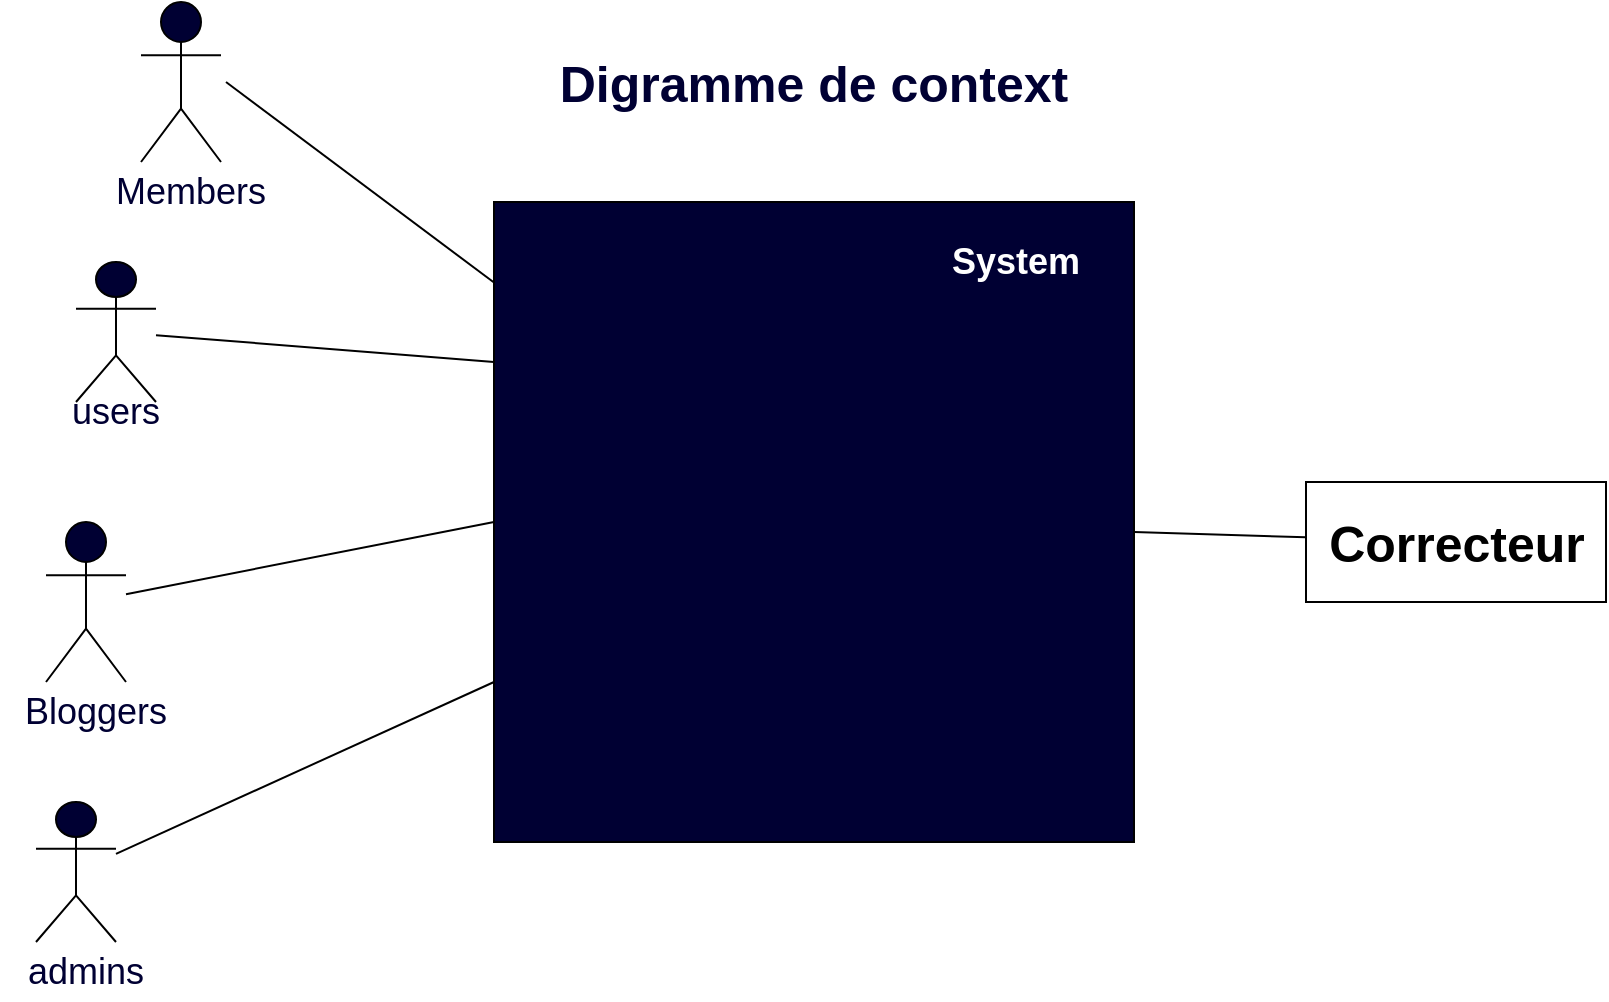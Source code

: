 <mxfile version="14.1.8" type="device" pages="7"><diagram id="SFC0Z6tcvvDD4N2zLYC7" name="Digramme-context"><mxGraphModel dx="969" dy="849" grid="1" gridSize="10" guides="1" tooltips="1" connect="1" arrows="1" fold="1" page="1" pageScale="1" pageWidth="827" pageHeight="1169" math="0" shadow="0"><root><mxCell id="0"/><mxCell id="1" parent="0"/><mxCell id="dZZ2nAm-np8-Vo3ftqSF-1" value="" style="whiteSpace=wrap;html=1;aspect=fixed;fillColor=#000033;" parent="1" vertex="1"><mxGeometry x="254" y="160" width="320" height="320" as="geometry"/></mxCell><mxCell id="dZZ2nAm-np8-Vo3ftqSF-2" value="System" style="text;html=1;strokeColor=none;fillColor=none;align=center;verticalAlign=middle;whiteSpace=wrap;rounded=0;fontStyle=1;fontColor=#FFFFFF;fontSize=18;" parent="1" vertex="1"><mxGeometry x="470" y="180" width="90" height="20" as="geometry"/></mxCell><mxCell id="dZZ2nAm-np8-Vo3ftqSF-7" style="edgeStyle=none;rounded=0;orthogonalLoop=1;jettySize=auto;html=1;fontSize=18;fontColor=#FFFFFF;endArrow=none;endFill=0;entryX=0;entryY=0.25;entryDx=0;entryDy=0;" parent="1" source="dZZ2nAm-np8-Vo3ftqSF-3" target="dZZ2nAm-np8-Vo3ftqSF-1" edge="1"><mxGeometry relative="1" as="geometry"/></mxCell><mxCell id="dZZ2nAm-np8-Vo3ftqSF-3" value="Actor" style="shape=umlActor;verticalLabelPosition=bottom;verticalAlign=top;html=1;fillColor=#000033;fontSize=18;fontColor=#FFFFFF;" parent="1" vertex="1"><mxGeometry x="45" y="190" width="40" height="70" as="geometry"/></mxCell><mxCell id="dZZ2nAm-np8-Vo3ftqSF-9" style="edgeStyle=none;rounded=0;orthogonalLoop=1;jettySize=auto;html=1;entryX=0;entryY=0.75;entryDx=0;entryDy=0;endArrow=none;endFill=0;fontSize=18;fontColor=#FFFFFF;" parent="1" source="dZZ2nAm-np8-Vo3ftqSF-4" target="dZZ2nAm-np8-Vo3ftqSF-1" edge="1"><mxGeometry relative="1" as="geometry"/></mxCell><mxCell id="dZZ2nAm-np8-Vo3ftqSF-4" value="Actor" style="shape=umlActor;verticalLabelPosition=bottom;verticalAlign=top;html=1;fillColor=#000033;fontSize=18;fontColor=#FFFFFF;" parent="1" vertex="1"><mxGeometry x="25" y="460" width="40" height="70" as="geometry"/></mxCell><mxCell id="dZZ2nAm-np8-Vo3ftqSF-11" value="users" style="text;align=center;fontStyle=0;verticalAlign=middle;spacingLeft=3;spacingRight=3;strokeColor=none;rotatable=0;points=[[0,0.5],[1,0.5]];portConstraint=eastwest;fontSize=18;fontColor=#000033;" parent="1" vertex="1"><mxGeometry x="22.5" y="250" width="85" height="26" as="geometry"/></mxCell><mxCell id="dZZ2nAm-np8-Vo3ftqSF-12" value="admins" style="text;align=center;fontStyle=0;verticalAlign=middle;spacingLeft=3;spacingRight=3;strokeColor=none;rotatable=0;points=[[0,0.5],[1,0.5]];portConstraint=eastwest;fontSize=18;fontColor=#000033;" parent="1" vertex="1"><mxGeometry x="7.5" y="530" width="85" height="26" as="geometry"/></mxCell><mxCell id="dZZ2nAm-np8-Vo3ftqSF-13" value="Digramme de context" style="text;html=1;strokeColor=none;fillColor=none;align=center;verticalAlign=middle;whiteSpace=wrap;rounded=0;fontSize=25;fontColor=#000033;fontStyle=1" parent="1" vertex="1"><mxGeometry x="264" y="90" width="300" height="20" as="geometry"/></mxCell><mxCell id="p8m6rukjet8IB6lJ8f8C-2" style="edgeStyle=none;rounded=0;orthogonalLoop=1;jettySize=auto;html=1;endArrow=none;endFill=0;endSize=20;fontSize=25;" parent="1" source="p8m6rukjet8IB6lJ8f8C-1" target="dZZ2nAm-np8-Vo3ftqSF-1" edge="1"><mxGeometry relative="1" as="geometry"/></mxCell><mxCell id="p8m6rukjet8IB6lJ8f8C-1" value="&lt;b&gt;Correcteur&lt;/b&gt;" style="html=1;fontSize=25;" parent="1" vertex="1"><mxGeometry x="660" y="300" width="150" height="60" as="geometry"/></mxCell><mxCell id="bR5TG6andDy_dwpIGmxq-1" value="Actor" style="shape=umlActor;verticalLabelPosition=bottom;verticalAlign=top;html=1;fillColor=#000033;fontSize=18;fontColor=#FFFFFF;" vertex="1" parent="1"><mxGeometry x="30" y="320" width="40" height="80" as="geometry"/></mxCell><mxCell id="bR5TG6andDy_dwpIGmxq-2" value="Bloggers" style="text;align=center;fontStyle=0;verticalAlign=middle;spacingLeft=3;spacingRight=3;strokeColor=none;rotatable=0;points=[[0,0.5],[1,0.5]];portConstraint=eastwest;fontSize=18;fontColor=#000033;" vertex="1" parent="1"><mxGeometry x="12.5" y="400" width="85" height="26" as="geometry"/></mxCell><mxCell id="QbLSWv1IbiWeEz5Qg9_J-1" value="Actor" style="shape=umlActor;verticalLabelPosition=bottom;verticalAlign=top;html=1;fillColor=#000033;fontSize=18;fontColor=#FFFFFF;" vertex="1" parent="1"><mxGeometry x="77.5" y="60" width="40" height="80" as="geometry"/></mxCell><mxCell id="QbLSWv1IbiWeEz5Qg9_J-2" value="Members" style="text;align=center;fontStyle=0;verticalAlign=middle;spacingLeft=3;spacingRight=3;strokeColor=none;rotatable=0;points=[[0,0.5],[1,0.5]];portConstraint=eastwest;fontSize=18;fontColor=#000033;" vertex="1" parent="1"><mxGeometry x="60" y="140" width="85" height="26" as="geometry"/></mxCell><mxCell id="QbLSWv1IbiWeEz5Qg9_J-3" style="edgeStyle=none;rounded=0;orthogonalLoop=1;jettySize=auto;html=1;fontSize=18;fontColor=#FFFFFF;endArrow=none;endFill=0;" edge="1" parent="1" target="dZZ2nAm-np8-Vo3ftqSF-1"><mxGeometry relative="1" as="geometry"><mxPoint x="120" y="100" as="sourcePoint"/><mxPoint x="266.5" y="132.35" as="targetPoint"/></mxGeometry></mxCell><mxCell id="QbLSWv1IbiWeEz5Qg9_J-4" style="edgeStyle=none;rounded=0;orthogonalLoop=1;jettySize=auto;html=1;fontSize=18;fontColor=#FFFFFF;endArrow=none;endFill=0;entryX=0;entryY=0.5;entryDx=0;entryDy=0;" edge="1" parent="1" source="bR5TG6andDy_dwpIGmxq-1" target="dZZ2nAm-np8-Vo3ftqSF-1"><mxGeometry relative="1" as="geometry"><mxPoint x="107.5" y="337.646" as="sourcePoint"/><mxPoint x="276.5" y="360" as="targetPoint"/></mxGeometry></mxCell></root></mxGraphModel></diagram><diagram id="RI8dXNQqlRYj-eDo0FQc" name="Diagramme de package"><mxGraphModel dx="969" dy="849" grid="1" gridSize="10" guides="1" tooltips="1" connect="1" arrows="1" fold="1" page="1" pageScale="1" pageWidth="827" pageHeight="1169" math="0" shadow="0"><root><mxCell id="0CMzlse_o3TdzCj4pVwk-0"/><mxCell id="0CMzlse_o3TdzCj4pVwk-1" parent="0CMzlse_o3TdzCj4pVwk-0"/><mxCell id="nuLl9wH-44C0fMBOWciV-0" value="" style="whiteSpace=wrap;html=1;aspect=fixed;fillColor=none;fontSize=25;fontColor=#000033;" parent="0CMzlse_o3TdzCj4pVwk-1" vertex="1"><mxGeometry x="360" y="120" width="550" height="550" as="geometry"/></mxCell><mxCell id="nuLl9wH-44C0fMBOWciV-1" value="System" style="text;html=1;strokeColor=none;fillColor=none;align=center;verticalAlign=middle;whiteSpace=wrap;rounded=0;fontSize=25;fontColor=#000033;" parent="0CMzlse_o3TdzCj4pVwk-1" vertex="1"><mxGeometry x="790" y="130" width="110" height="20" as="geometry"/></mxCell><mxCell id="nuLl9wH-44C0fMBOWciV-2" value="Front" style="shape=folder;fontStyle=1;spacingTop=10;tabWidth=40;tabHeight=14;tabPosition=left;html=1;fillColor=#dae8fc;fontSize=25;gradientColor=#7ea6e0;strokeColor=#6c8ebf;" parent="0CMzlse_o3TdzCj4pVwk-1" vertex="1"><mxGeometry x="480" y="210" width="150" height="90" as="geometry"/></mxCell><mxCell id="nuLl9wH-44C0fMBOWciV-3" value="&lt;font style=&quot;font-size: 20px&quot;&gt;Autentification&lt;/font&gt;" style="shape=folder;fontStyle=1;spacingTop=10;tabWidth=40;tabHeight=14;tabPosition=left;html=1;fillColor=#d5e8d4;fontSize=25;gradientColor=#97d077;strokeColor=#82b366;" parent="0CMzlse_o3TdzCj4pVwk-1" vertex="1"><mxGeometry x="570" y="360" width="150" height="90" as="geometry"/></mxCell><mxCell id="nuLl9wH-44C0fMBOWciV-4" value="Back" style="shape=folder;fontStyle=1;spacingTop=10;tabWidth=40;tabHeight=14;tabPosition=left;html=1;fillColor=#f8cecc;fontSize=25;gradientColor=#ea6b66;strokeColor=#b85450;" parent="0CMzlse_o3TdzCj4pVwk-1" vertex="1"><mxGeometry x="530" y="510" width="150" height="90" as="geometry"/></mxCell><mxCell id="nuLl9wH-44C0fMBOWciV-13" style="edgeStyle=none;rounded=0;orthogonalLoop=1;jettySize=auto;html=1;entryX=0;entryY=0.333;entryDx=0;entryDy=0;entryPerimeter=0;endArrow=blockThin;endFill=0;fontSize=25;fontColor=#000033;endSize=15;" parent="0CMzlse_o3TdzCj4pVwk-1" source="nuLl9wH-44C0fMBOWciV-5" target="nuLl9wH-44C0fMBOWciV-7" edge="1"><mxGeometry relative="1" as="geometry"/></mxCell><mxCell id="nuLl9wH-44C0fMBOWciV-5" value="users" style="shape=umlActor;verticalLabelPosition=bottom;verticalAlign=top;html=1;fillColor=none;fontSize=25;fontColor=#000033;" parent="0CMzlse_o3TdzCj4pVwk-1" vertex="1"><mxGeometry x="60" y="140" width="40" height="70" as="geometry"/></mxCell><mxCell id="nuLl9wH-44C0fMBOWciV-8" style="edgeStyle=none;rounded=0;orthogonalLoop=1;jettySize=auto;html=1;entryX=0.007;entryY=0.5;entryDx=0;entryDy=0;entryPerimeter=0;endArrow=none;endFill=0;fontSize=25;fontColor=#000033;" parent="0CMzlse_o3TdzCj4pVwk-1" source="nuLl9wH-44C0fMBOWciV-6" target="nuLl9wH-44C0fMBOWciV-4" edge="1"><mxGeometry relative="1" as="geometry"/></mxCell><mxCell id="nuLl9wH-44C0fMBOWciV-10" style="edgeStyle=none;rounded=0;orthogonalLoop=1;jettySize=auto;html=1;entryX=0;entryY=0;entryDx=0;entryDy=52;entryPerimeter=0;endArrow=none;endFill=0;fontSize=25;fontColor=#000033;exitX=1;exitY=0.333;exitDx=0;exitDy=0;exitPerimeter=0;" parent="0CMzlse_o3TdzCj4pVwk-1" source="nuLl9wH-44C0fMBOWciV-7" target="nuLl9wH-44C0fMBOWciV-2" edge="1"><mxGeometry relative="1" as="geometry"/></mxCell><mxCell id="nuLl9wH-44C0fMBOWciV-14" style="edgeStyle=none;rounded=0;orthogonalLoop=1;jettySize=auto;html=1;endArrow=blockThin;endFill=0;fontSize=25;fontColor=#000033;endSize=15;exitX=1;exitY=0.333;exitDx=0;exitDy=0;exitPerimeter=0;" parent="0CMzlse_o3TdzCj4pVwk-1" source="cL_o2E9RdhVDypgs7bnq-2" target="nuLl9wH-44C0fMBOWciV-7" edge="1"><mxGeometry relative="1" as="geometry"/></mxCell><mxCell id="nuLl9wH-44C0fMBOWciV-6" value="admin" style="shape=umlActor;verticalLabelPosition=bottom;verticalAlign=top;html=1;fillColor=none;fontSize=25;fontColor=#000033;" parent="0CMzlse_o3TdzCj4pVwk-1" vertex="1"><mxGeometry x="215" y="485" width="50" height="100" as="geometry"/></mxCell><mxCell id="nuLl9wH-44C0fMBOWciV-15" style="edgeStyle=none;rounded=0;orthogonalLoop=1;jettySize=auto;html=1;entryX=0;entryY=0;entryDx=0;entryDy=52;entryPerimeter=0;endArrow=none;endFill=0;endSize=15;fontSize=25;fontColor=#000033;" parent="0CMzlse_o3TdzCj4pVwk-1" source="nuLl9wH-44C0fMBOWciV-7" target="nuLl9wH-44C0fMBOWciV-3" edge="1"><mxGeometry relative="1" as="geometry"/></mxCell><mxCell id="nuLl9wH-44C0fMBOWciV-7" value="profile" style="shape=umlActor;verticalLabelPosition=bottom;verticalAlign=top;html=1;fillColor=none;fontSize=25;fontColor=#000033;" parent="0CMzlse_o3TdzCj4pVwk-1" vertex="1"><mxGeometry x="220" y="270" width="40" height="80" as="geometry"/></mxCell><mxCell id="nuLl9wH-44C0fMBOWciV-16" value="&lt;b&gt;Diagramme de package&lt;/b&gt;" style="text;html=1;strokeColor=none;fillColor=none;align=center;verticalAlign=middle;whiteSpace=wrap;rounded=0;fontSize=25;fontColor=#000033;" parent="0CMzlse_o3TdzCj4pVwk-1" vertex="1"><mxGeometry x="470" y="50" width="310" height="20" as="geometry"/></mxCell><mxCell id="cL_o2E9RdhVDypgs7bnq-2" value="Members" style="shape=umlActor;verticalLabelPosition=bottom;verticalAlign=top;html=1;fillColor=none;fontSize=25;fontColor=#000033;" vertex="1" parent="0CMzlse_o3TdzCj4pVwk-1"><mxGeometry x="40" y="300" width="40" height="70" as="geometry"/></mxCell><mxCell id="cL_o2E9RdhVDypgs7bnq-5" style="edgeStyle=none;rounded=0;orthogonalLoop=1;jettySize=auto;html=1;entryX=0;entryY=0;entryDx=0;entryDy=71;entryPerimeter=0;endArrow=none;endFill=0;fontSize=25;fontColor=#000033;exitX=1;exitY=0.333;exitDx=0;exitDy=0;exitPerimeter=0;" edge="1" parent="0CMzlse_o3TdzCj4pVwk-1" source="nuLl9wH-44C0fMBOWciV-6" target="nuLl9wH-44C0fMBOWciV-3"><mxGeometry relative="1" as="geometry"><mxPoint x="275" y="546.718" as="sourcePoint"/><mxPoint x="541.05" y="565" as="targetPoint"/></mxGeometry></mxCell><mxCell id="cL_o2E9RdhVDypgs7bnq-6" value="Blogger" style="shape=umlActor;verticalLabelPosition=bottom;verticalAlign=top;html=1;fillColor=none;fontSize=25;fontColor=#000033;" vertex="1" parent="0CMzlse_o3TdzCj4pVwk-1"><mxGeometry x="60" y="470" width="40" height="70" as="geometry"/></mxCell><mxCell id="cL_o2E9RdhVDypgs7bnq-7" value="Admin" style="shape=umlActor;verticalLabelPosition=bottom;verticalAlign=top;html=1;fillColor=none;fontSize=25;fontColor=#000033;" vertex="1" parent="0CMzlse_o3TdzCj4pVwk-1"><mxGeometry x="60" y="610" width="40" height="70" as="geometry"/></mxCell><mxCell id="cL_o2E9RdhVDypgs7bnq-8" style="edgeStyle=none;rounded=0;orthogonalLoop=1;jettySize=auto;html=1;endArrow=blockThin;endFill=0;fontSize=25;fontColor=#000033;endSize=15;exitX=1;exitY=0.333;exitDx=0;exitDy=0;exitPerimeter=0;entryX=0;entryY=0.333;entryDx=0;entryDy=0;entryPerimeter=0;" edge="1" parent="0CMzlse_o3TdzCj4pVwk-1" source="cL_o2E9RdhVDypgs7bnq-6" target="nuLl9wH-44C0fMBOWciV-6"><mxGeometry relative="1" as="geometry"><mxPoint x="110" y="485.003" as="sourcePoint"/><mxPoint x="250" y="473.337" as="targetPoint"/></mxGeometry></mxCell><mxCell id="cL_o2E9RdhVDypgs7bnq-9" style="edgeStyle=none;rounded=0;orthogonalLoop=1;jettySize=auto;html=1;endArrow=blockThin;endFill=0;fontSize=25;fontColor=#000033;endSize=15;exitX=1;exitY=0.333;exitDx=0;exitDy=0;exitPerimeter=0;entryX=0;entryY=1;entryDx=0;entryDy=0;entryPerimeter=0;" edge="1" parent="0CMzlse_o3TdzCj4pVwk-1" source="cL_o2E9RdhVDypgs7bnq-7" target="nuLl9wH-44C0fMBOWciV-6"><mxGeometry relative="1" as="geometry"><mxPoint x="105" y="620.003" as="sourcePoint"/><mxPoint x="220" y="645.003" as="targetPoint"/></mxGeometry></mxCell></root></mxGraphModel></diagram><diagram id="4V8EZhNUSxk6SfVaj3zd" name="Cas d'utilisation écrire un message"><mxGraphModel dx="1967" dy="2168" grid="1" gridSize="10" guides="1" tooltips="1" connect="1" arrows="1" fold="1" page="1" pageScale="1" pageWidth="827" pageHeight="1169" math="0" shadow="0"><root><mxCell id="YVe1GFA0r2zt-6iYspGv-0"/><mxCell id="YVe1GFA0r2zt-6iYspGv-1" parent="YVe1GFA0r2zt-6iYspGv-0"/><mxCell id="XpJIjleTg8cch--A19Hv-0" value="" style="rounded=0;whiteSpace=wrap;html=1;fontSize=25;fillColor=#f5f5f5;strokeColor=#666666;fontColor=#333333;" parent="YVe1GFA0r2zt-6iYspGv-1" vertex="1"><mxGeometry x="424" y="-955" width="796" height="765" as="geometry"/></mxCell><mxCell id="wMkqKwI6POZLP-B2mqYX-0" style="rounded=0;orthogonalLoop=1;jettySize=auto;html=1;entryX=0;entryY=0.5;entryDx=0;entryDy=0;endArrow=none;endFill=0;exitX=1;exitY=1;exitDx=0;exitDy=0;exitPerimeter=0;" parent="YVe1GFA0r2zt-6iYspGv-1" source="fgCpwM7vfd4MjDvNQdNB-5" target="zm4AAUEu4KiUAGaG4uR6-6" edge="1"><mxGeometry relative="1" as="geometry"/></mxCell><mxCell id="fgCpwM7vfd4MjDvNQdNB-21" style="edgeStyle=none;rounded=0;orthogonalLoop=1;jettySize=auto;html=1;entryX=0;entryY=0.5;entryDx=0;entryDy=0;endArrow=none;endFill=0;" edge="1" parent="YVe1GFA0r2zt-6iYspGv-1" source="XpJIjleTg8cch--A19Hv-1" target="XpJIjleTg8cch--A19Hv-6"><mxGeometry relative="1" as="geometry"/></mxCell><mxCell id="fgCpwM7vfd4MjDvNQdNB-42" style="edgeStyle=none;rounded=0;orthogonalLoop=1;jettySize=auto;html=1;endArrow=block;endFill=0;endSize=8;strokeWidth=1;" edge="1" parent="YVe1GFA0r2zt-6iYspGv-1" source="XpJIjleTg8cch--A19Hv-1" target="fgCpwM7vfd4MjDvNQdNB-5"><mxGeometry relative="1" as="geometry"/></mxCell><mxCell id="XpJIjleTg8cch--A19Hv-1" value="Profil 2" style="shape=umlActor;verticalLabelPosition=bottom;verticalAlign=top;html=1;fontSize=25;" parent="YVe1GFA0r2zt-6iYspGv-1" vertex="1"><mxGeometry x="230" y="-567.5" width="50" height="100" as="geometry"/></mxCell><mxCell id="XpJIjleTg8cch--A19Hv-2" value="System" style="text;align=center;fontStyle=1;verticalAlign=middle;spacingLeft=3;spacingRight=3;strokeColor=none;rotatable=0;points=[[0,0.5],[1,0.5]];portConstraint=eastwest;fontSize=25;" parent="YVe1GFA0r2zt-6iYspGv-1" vertex="1"><mxGeometry x="1120" y="-940" width="80" height="26" as="geometry"/></mxCell><mxCell id="XpJIjleTg8cch--A19Hv-3" value="&lt;font style=&quot;font-size: 20px&quot;&gt;Consulter le contenu de articles&lt;/font&gt;" style="ellipse;whiteSpace=wrap;html=1;fontSize=25;gradientColor=#ffd966;fillColor=#fff2cc;strokeColor=#d6b656;" parent="YVe1GFA0r2zt-6iYspGv-1" vertex="1"><mxGeometry x="740" y="-914" width="236" height="110" as="geometry"/></mxCell><mxCell id="XpJIjleTg8cch--A19Hv-5" value="&lt;font style=&quot;font-size: 20px&quot;&gt;Rédiger un commentaire&lt;/font&gt;" style="ellipse;whiteSpace=wrap;html=1;fontSize=25;gradientColor=#ffd966;fillColor=#fff2cc;strokeColor=#d6b656;" parent="YVe1GFA0r2zt-6iYspGv-1" vertex="1"><mxGeometry x="620" y="-534" width="180" height="70" as="geometry"/></mxCell><mxCell id="XpJIjleTg8cch--A19Hv-6" value="&lt;font style=&quot;font-size: 20px&quot;&gt;Signaler un commentaire&lt;/font&gt;" style="ellipse;whiteSpace=wrap;html=1;fontSize=25;gradientColor=#ffd966;fillColor=#fff2cc;strokeColor=#d6b656;" parent="YVe1GFA0r2zt-6iYspGv-1" vertex="1"><mxGeometry x="550" y="-624" width="180" height="70" as="geometry"/></mxCell><mxCell id="wMkqKwI6POZLP-B2mqYX-4" value="&lt;span style=&quot;font-size: 15px&quot;&gt;Include&lt;/span&gt;" style="endArrow=blockThin;endSize=9;dashed=1;html=1;exitX=0;exitY=0;exitDx=0;exitDy=0;endFill=1;entryX=0.5;entryY=1;entryDx=0;entryDy=0;" parent="YVe1GFA0r2zt-6iYspGv-1" source="zm4AAUEu4KiUAGaG4uR6-2" target="XpJIjleTg8cch--A19Hv-5" edge="1"><mxGeometry width="160" relative="1" as="geometry"><mxPoint x="727.376" y="-279.001" as="sourcePoint"/><mxPoint x="766.63" y="-198.39" as="targetPoint"/><Array as="points"/></mxGeometry></mxCell><mxCell id="zm4AAUEu4KiUAGaG4uR6-2" value="&lt;font style=&quot;font-size: 20px&quot;&gt;Ajouter le commentaire&amp;nbsp;&lt;/font&gt;" style="ellipse;whiteSpace=wrap;html=1;fontSize=25;gradientColor=#ffd966;fillColor=#fff2cc;strokeColor=#d6b656;" parent="YVe1GFA0r2zt-6iYspGv-1" vertex="1"><mxGeometry x="740" y="-414" width="180" height="70" as="geometry"/></mxCell><mxCell id="zm4AAUEu4KiUAGaG4uR6-6" value="&lt;font style=&quot;font-size: 15px&quot;&gt;Consulter la liste &lt;br&gt;des commentaires d'un article&lt;/font&gt;" style="ellipse;whiteSpace=wrap;html=1;fontSize=25;gradientColor=#ffd966;fillColor=#fff2cc;strokeColor=#d6b656;" parent="YVe1GFA0r2zt-6iYspGv-1" vertex="1"><mxGeometry x="728" y="-734" width="260" height="100" as="geometry"/></mxCell><mxCell id="nBngBXKXsqjgDer3D__g-0" value="Cas d'utilisation&lt;br&gt;Rédiger un commentaire" style="text;html=1;strokeColor=none;fillColor=none;align=center;verticalAlign=middle;whiteSpace=wrap;rounded=0;fontSize=25;" parent="YVe1GFA0r2zt-6iYspGv-1" vertex="1"><mxGeometry x="617" y="-1080" width="410" height="90" as="geometry"/></mxCell><mxCell id="jPNRAe4K9G6pAcg1MRBv-2" value="&lt;font style=&quot;font-size: 20px&quot;&gt;Supprimer un/les commentaire/s&lt;/font&gt;" style="ellipse;whiteSpace=wrap;html=1;fontSize=25;gradientColor=#ffd966;fillColor=#fff2cc;strokeColor=#d6b656;" parent="YVe1GFA0r2zt-6iYspGv-1" vertex="1"><mxGeometry x="860" y="-344" width="200" height="80" as="geometry"/></mxCell><mxCell id="fgCpwM7vfd4MjDvNQdNB-24" style="edgeStyle=none;rounded=0;orthogonalLoop=1;jettySize=auto;html=1;entryX=0;entryY=1;entryDx=0;entryDy=0;endArrow=none;endFill=0;" edge="1" parent="YVe1GFA0r2zt-6iYspGv-1" source="fgCpwM7vfd4MjDvNQdNB-29" target="jPNRAe4K9G6pAcg1MRBv-2"><mxGeometry relative="1" as="geometry"><mxPoint x="220" y="-414.805" as="sourcePoint"/></mxGeometry></mxCell><mxCell id="fgCpwM7vfd4MjDvNQdNB-4" style="rounded=0;orthogonalLoop=1;jettySize=auto;html=1;entryX=0;entryY=0.5;entryDx=0;entryDy=0;endArrow=none;endFill=0;exitX=1;exitY=0.333;exitDx=0;exitDy=0;exitPerimeter=0;" edge="1" parent="YVe1GFA0r2zt-6iYspGv-1" source="fgCpwM7vfd4MjDvNQdNB-5" target="XpJIjleTg8cch--A19Hv-3"><mxGeometry relative="1" as="geometry"><mxPoint x="310" y="-466.465" as="sourcePoint"/><mxPoint x="657.0" y="-695" as="targetPoint"/></mxGeometry></mxCell><mxCell id="fgCpwM7vfd4MjDvNQdNB-5" value="Profil 1" style="shape=umlActor;verticalLabelPosition=bottom;verticalAlign=top;html=1;fontSize=25;" vertex="1" parent="YVe1GFA0r2zt-6iYspGv-1"><mxGeometry x="220" y="-834" width="50" height="100" as="geometry"/></mxCell><mxCell id="fgCpwM7vfd4MjDvNQdNB-16" value="&lt;span style=&quot;font-size: 15px&quot;&gt;Include&lt;/span&gt;" style="endArrow=blockThin;endSize=9;dashed=1;html=1;exitX=0.5;exitY=1;exitDx=0;exitDy=0;endFill=1;" edge="1" parent="YVe1GFA0r2zt-6iYspGv-1" source="XpJIjleTg8cch--A19Hv-3" target="zm4AAUEu4KiUAGaG4uR6-6"><mxGeometry width="160" relative="1" as="geometry"><mxPoint x="850" y="-820.99" as="sourcePoint"/><mxPoint x="914.241" y="-724.003" as="targetPoint"/><Array as="points"/></mxGeometry></mxCell><mxCell id="fgCpwM7vfd4MjDvNQdNB-17" value="&lt;span style=&quot;font-size: 15px&quot;&gt;Include&lt;/span&gt;" style="endArrow=blockThin;endSize=9;dashed=1;html=1;exitX=0.5;exitY=0;exitDx=0;exitDy=0;endFill=1;entryX=1;entryY=1;entryDx=0;entryDy=0;" edge="1" parent="YVe1GFA0r2zt-6iYspGv-1" source="jPNRAe4K9G6pAcg1MRBv-2" target="zm4AAUEu4KiUAGaG4uR6-6"><mxGeometry width="160" relative="1" as="geometry"><mxPoint x="960.241" y="-423.513" as="sourcePoint"/><mxPoint x="1027" y="-454" as="targetPoint"/><Array as="points"/></mxGeometry></mxCell><mxCell id="fgCpwM7vfd4MjDvNQdNB-18" value="&lt;span style=&quot;font-size: 15px&quot;&gt;Include&lt;/span&gt;" style="endArrow=blockThin;endSize=9;dashed=1;html=1;endFill=1;entryX=0.5;entryY=1;entryDx=0;entryDy=0;" edge="1" parent="YVe1GFA0r2zt-6iYspGv-1" source="zm4AAUEu4KiUAGaG4uR6-2" target="zm4AAUEu4KiUAGaG4uR6-6"><mxGeometry width="160" relative="1" as="geometry"><mxPoint x="690" y="-364" as="sourcePoint"/><mxPoint x="868" y="-624" as="targetPoint"/><Array as="points"/></mxGeometry></mxCell><mxCell id="fgCpwM7vfd4MjDvNQdNB-20" value="&lt;span style=&quot;font-size: 15px&quot;&gt;Include&lt;/span&gt;" style="endArrow=blockThin;endSize=9;dashed=1;html=1;endFill=1;exitX=0.5;exitY=0;exitDx=0;exitDy=0;" edge="1" parent="YVe1GFA0r2zt-6iYspGv-1" source="XpJIjleTg8cch--A19Hv-6" target="zm4AAUEu4KiUAGaG4uR6-6"><mxGeometry width="160" relative="1" as="geometry"><mxPoint x="1079" y="-574" as="sourcePoint"/><mxPoint x="940" y="-654" as="targetPoint"/><Array as="points"/></mxGeometry></mxCell><mxCell id="fgCpwM7vfd4MjDvNQdNB-23" style="edgeStyle=none;rounded=0;orthogonalLoop=1;jettySize=auto;html=1;entryX=0;entryY=0.5;entryDx=0;entryDy=0;endArrow=none;endFill=0;" edge="1" parent="YVe1GFA0r2zt-6iYspGv-1" source="XpJIjleTg8cch--A19Hv-1" target="zm4AAUEu4KiUAGaG4uR6-2"><mxGeometry relative="1" as="geometry"><mxPoint x="330" y="-558.231" as="sourcePoint"/><mxPoint x="630" y="-489.0" as="targetPoint"/></mxGeometry></mxCell><mxCell id="fgCpwM7vfd4MjDvNQdNB-31" style="edgeStyle=none;rounded=0;orthogonalLoop=1;jettySize=auto;html=1;endArrow=block;endFill=0;strokeWidth=1;endSize=7;" edge="1" parent="YVe1GFA0r2zt-6iYspGv-1" source="fgCpwM7vfd4MjDvNQdNB-26" target="fgCpwM7vfd4MjDvNQdNB-5"><mxGeometry relative="1" as="geometry"><mxPoint x="47.9" y="-779.2" as="targetPoint"/></mxGeometry></mxCell><mxCell id="fgCpwM7vfd4MjDvNQdNB-26" value="Users" style="shape=umlActor;verticalLabelPosition=bottom;verticalAlign=top;html=1;fontSize=25;" vertex="1" parent="YVe1GFA0r2zt-6iYspGv-1"><mxGeometry x="10" y="-904" width="50" height="100" as="geometry"/></mxCell><mxCell id="fgCpwM7vfd4MjDvNQdNB-33" style="edgeStyle=none;rounded=0;orthogonalLoop=1;jettySize=auto;html=1;entryX=0.25;entryY=0.1;entryDx=0;entryDy=0;entryPerimeter=0;endArrow=block;endFill=0;strokeWidth=1;endSize=7;" edge="1" parent="YVe1GFA0r2zt-6iYspGv-1" source="fgCpwM7vfd4MjDvNQdNB-27" target="XpJIjleTg8cch--A19Hv-1"><mxGeometry relative="1" as="geometry"><mxPoint x="30" y="-746.667" as="targetPoint"/></mxGeometry></mxCell><mxCell id="fgCpwM7vfd4MjDvNQdNB-27" value="Members" style="shape=umlActor;verticalLabelPosition=bottom;verticalAlign=top;html=1;fontSize=25;" vertex="1" parent="YVe1GFA0r2zt-6iYspGv-1"><mxGeometry x="-30" y="-724" width="50" height="100" as="geometry"/></mxCell><mxCell id="fgCpwM7vfd4MjDvNQdNB-41" style="edgeStyle=none;rounded=0;orthogonalLoop=1;jettySize=auto;html=1;entryX=0;entryY=0.333;entryDx=0;entryDy=0;entryPerimeter=0;endArrow=block;endFill=0;endSize=7;strokeWidth=1;" edge="1" parent="YVe1GFA0r2zt-6iYspGv-1" source="fgCpwM7vfd4MjDvNQdNB-28" target="XpJIjleTg8cch--A19Hv-1"><mxGeometry relative="1" as="geometry"/></mxCell><mxCell id="fgCpwM7vfd4MjDvNQdNB-28" value="Bloggers" style="shape=umlActor;verticalLabelPosition=bottom;verticalAlign=top;html=1;fontSize=25;" vertex="1" parent="YVe1GFA0r2zt-6iYspGv-1"><mxGeometry x="-40" y="-554" width="50" height="100" as="geometry"/></mxCell><mxCell id="fgCpwM7vfd4MjDvNQdNB-40" style="edgeStyle=none;rounded=0;orthogonalLoop=1;jettySize=auto;html=1;endArrow=block;endFill=0;endSize=7;strokeWidth=1;" edge="1" parent="YVe1GFA0r2zt-6iYspGv-1" source="fgCpwM7vfd4MjDvNQdNB-29" target="XpJIjleTg8cch--A19Hv-1"><mxGeometry relative="1" as="geometry"><mxPoint x="170" y="-409.474" as="targetPoint"/></mxGeometry></mxCell><mxCell id="fgCpwM7vfd4MjDvNQdNB-29" value="Admins" style="shape=umlActor;verticalLabelPosition=bottom;verticalAlign=top;html=1;fontSize=25;" vertex="1" parent="YVe1GFA0r2zt-6iYspGv-1"><mxGeometry x="-20" y="-390" width="50" height="100" as="geometry"/></mxCell></root></mxGraphModel></diagram><diagram id="ZuMZtB06pCZ-Y0S9VfxY" name="Cas utilisation créer  article"><mxGraphModel dx="3269" dy="2584" grid="1" gridSize="10" guides="1" tooltips="1" connect="1" arrows="1" fold="1" page="1" pageScale="1" pageWidth="827" pageHeight="1169" math="0" shadow="0"><root><mxCell id="g7gpCwBl7jai2gHX425w-0"/><mxCell id="g7gpCwBl7jai2gHX425w-1" parent="g7gpCwBl7jai2gHX425w-0"/><mxCell id="2u_VjWNHlRxS6ZPnrvYW-1" value="" style="rounded=0;whiteSpace=wrap;html=1;fillColor=#f5f5f5;strokeColor=#666666;fontColor=#333333;" parent="g7gpCwBl7jai2gHX425w-1" vertex="1"><mxGeometry x="-1300" y="-1044" width="720" height="374" as="geometry"/></mxCell><mxCell id="2u_VjWNHlRxS6ZPnrvYW-2" value="System" style="text;html=1;strokeColor=none;fillColor=none;align=center;verticalAlign=middle;whiteSpace=wrap;rounded=0;fontSize=16;" parent="g7gpCwBl7jai2gHX425w-1" vertex="1"><mxGeometry x="-670" y="-1034" width="80" height="20" as="geometry"/></mxCell><mxCell id="2u_VjWNHlRxS6ZPnrvYW-12" style="rounded=0;orthogonalLoop=1;jettySize=auto;html=1;fontSize=16;endArrow=none;endFill=0;entryX=0;entryY=0.5;entryDx=0;entryDy=0;" parent="g7gpCwBl7jai2gHX425w-1" source="2u_VjWNHlRxS6ZPnrvYW-3" target="2u_VjWNHlRxS6ZPnrvYW-5" edge="1"><mxGeometry relative="1" as="geometry"/></mxCell><mxCell id="_b9t_LjQYmbi6gS82KN2-6" value="" style="rounded=0;orthogonalLoop=1;jettySize=auto;html=1;endArrow=classicThin;endFill=0;" edge="1" parent="g7gpCwBl7jai2gHX425w-1" source="_b9t_LjQYmbi6gS82KN2-5" target="2u_VjWNHlRxS6ZPnrvYW-3"><mxGeometry relative="1" as="geometry"/></mxCell><mxCell id="_b9t_LjQYmbi6gS82KN2-8" value="" style="rounded=0;orthogonalLoop=1;jettySize=auto;html=1;endArrow=classicThin;endFill=0;" edge="1" parent="g7gpCwBl7jai2gHX425w-1" source="_b9t_LjQYmbi6gS82KN2-7" target="2u_VjWNHlRxS6ZPnrvYW-3"><mxGeometry relative="1" as="geometry"/></mxCell><mxCell id="2u_VjWNHlRxS6ZPnrvYW-3" value="Profil" style="shape=umlActor;verticalLabelPosition=bottom;verticalAlign=top;html=1;fontSize=16;" parent="g7gpCwBl7jai2gHX425w-1" vertex="1"><mxGeometry x="-1440" y="-984" width="50" height="100" as="geometry"/></mxCell><mxCell id="2u_VjWNHlRxS6ZPnrvYW-5" value="Créer un nouvel article" style="ellipse;whiteSpace=wrap;html=1;fontSize=16;gradientColor=#ffd966;fillColor=#fff2cc;strokeColor=#d6b656;" parent="g7gpCwBl7jai2gHX425w-1" vertex="1"><mxGeometry x="-1020" y="-984" width="140" height="70" as="geometry"/></mxCell><mxCell id="2u_VjWNHlRxS6ZPnrvYW-7" value="Supprimer l'article" style="ellipse;whiteSpace=wrap;html=1;fontSize=16;gradientColor=#ffd966;fillColor=#fff2cc;strokeColor=#d6b656;" parent="g7gpCwBl7jai2gHX425w-1" vertex="1"><mxGeometry x="-810" y="-840" width="140" height="70" as="geometry"/></mxCell><mxCell id="2u_VjWNHlRxS6ZPnrvYW-8" value="Modifier l'article" style="ellipse;whiteSpace=wrap;html=1;fontSize=16;gradientColor=#ffd966;fillColor=#fff2cc;strokeColor=#d6b656;" parent="g7gpCwBl7jai2gHX425w-1" vertex="1"><mxGeometry x="-1200" y="-810" width="140" height="70" as="geometry"/></mxCell><mxCell id="2u_VjWNHlRxS6ZPnrvYW-22" value="include" style="endArrow=blockThin;endSize=11;endFill=1;html=1;dashed=1;fontSize=16;exitX=0.5;exitY=0;exitDx=0;exitDy=0;entryX=1;entryY=1;entryDx=0;entryDy=0;" parent="g7gpCwBl7jai2gHX425w-1" source="2u_VjWNHlRxS6ZPnrvYW-7" target="2u_VjWNHlRxS6ZPnrvYW-5" edge="1"><mxGeometry width="160" relative="1" as="geometry"><mxPoint x="-1200" y="-704" as="sourcePoint"/><mxPoint x="-1040" y="-704" as="targetPoint"/></mxGeometry></mxCell><mxCell id="2u_VjWNHlRxS6ZPnrvYW-29" value="include" style="endArrow=blockThin;endSize=11;endFill=1;html=1;dashed=1;fontSize=16;exitX=0.5;exitY=0;exitDx=0;exitDy=0;entryX=0;entryY=1;entryDx=0;entryDy=0;" parent="g7gpCwBl7jai2gHX425w-1" source="2u_VjWNHlRxS6ZPnrvYW-8" target="2u_VjWNHlRxS6ZPnrvYW-5" edge="1"><mxGeometry width="160" relative="1" as="geometry"><mxPoint x="-1080" y="-624" as="sourcePoint"/><mxPoint x="-1220" y="-644" as="targetPoint"/></mxGeometry></mxCell><mxCell id="2u_VjWNHlRxS6ZPnrvYW-33" value="Cas d'utilisation&lt;br&gt;creation d'un article" style="text;html=1;strokeColor=none;fillColor=none;align=center;verticalAlign=middle;whiteSpace=wrap;rounded=0;fontSize=26;fontStyle=1" parent="g7gpCwBl7jai2gHX425w-1" vertex="1"><mxGeometry x="-1110" y="-1154" width="340" height="80" as="geometry"/></mxCell><mxCell id="_b9t_LjQYmbi6gS82KN2-1" value="Rediger le contenu de l'article" style="ellipse;whiteSpace=wrap;html=1;fontSize=16;gradientColor=#ffd966;fillColor=#fff2cc;strokeColor=#d6b656;" vertex="1" parent="g7gpCwBl7jai2gHX425w-1"><mxGeometry x="-1020" y="-794" width="180" height="70" as="geometry"/></mxCell><mxCell id="_b9t_LjQYmbi6gS82KN2-2" value="include" style="endArrow=blockThin;endSize=11;endFill=1;html=1;dashed=1;fontSize=16;exitX=0.5;exitY=0;exitDx=0;exitDy=0;entryX=0.5;entryY=1;entryDx=0;entryDy=0;" edge="1" parent="g7gpCwBl7jai2gHX425w-1" source="_b9t_LjQYmbi6gS82KN2-1" target="2u_VjWNHlRxS6ZPnrvYW-5"><mxGeometry width="160" relative="1" as="geometry"><mxPoint x="-1160" y="-734" as="sourcePoint"/><mxPoint x="-989.497" y="-914.251" as="targetPoint"/></mxGeometry></mxCell><mxCell id="_b9t_LjQYmbi6gS82KN2-5" value="Blogger" style="shape=umlActor;verticalLabelPosition=bottom;verticalAlign=top;html=1;fontSize=16;" vertex="1" parent="g7gpCwBl7jai2gHX425w-1"><mxGeometry x="-1620" y="-1014" width="50" height="100" as="geometry"/></mxCell><mxCell id="_b9t_LjQYmbi6gS82KN2-7" value="Admin" style="shape=umlActor;verticalLabelPosition=bottom;verticalAlign=top;html=1;fontSize=16;" vertex="1" parent="g7gpCwBl7jai2gHX425w-1"><mxGeometry x="-1620" y="-824" width="50" height="100" as="geometry"/></mxCell></root></mxGraphModel></diagram><diagram id="damy8QKxFKLN-I_ulN_-" name="diagramme de sequence créa article"><mxGraphModel dx="1796" dy="849" grid="1" gridSize="10" guides="1" tooltips="1" connect="1" arrows="1" fold="1" page="1" pageScale="1" pageWidth="827" pageHeight="1169" math="0" shadow="0"><root><mxCell id="ko98H7jnyv7XWOJfLmvz-0"/><mxCell id="ko98H7jnyv7XWOJfLmvz-1" parent="ko98H7jnyv7XWOJfLmvz-0"/><mxCell id="xHD4N8goqlt5ELxKu60j-0" value="Bloggers" style="shape=umlLifeline;perimeter=lifelinePerimeter;whiteSpace=wrap;html=1;container=1;collapsible=0;recursiveResize=0;outlineConnect=0;" parent="ko98H7jnyv7XWOJfLmvz-1" vertex="1"><mxGeometry x="-508" y="129" width="100" height="871" as="geometry"/></mxCell><mxCell id="xHD4N8goqlt5ELxKu60j-1" value="System" style="shape=umlLifeline;perimeter=lifelinePerimeter;whiteSpace=wrap;html=1;container=1;collapsible=0;recursiveResize=0;outlineConnect=0;" parent="ko98H7jnyv7XWOJfLmvz-1" vertex="1"><mxGeometry x="-188" y="129" width="130" height="871" as="geometry"/></mxCell><mxCell id="xHD4N8goqlt5ELxKu60j-3" value="" style="html=1;points=[];perimeter=orthogonalPerimeter;" parent="xHD4N8goqlt5ELxKu60j-1" vertex="1"><mxGeometry x="46" y="81" width="10" height="80" as="geometry"/></mxCell><mxCell id="CGwhumH7BqhWVI_FqmP--8" value="" style="html=1;points=[];perimeter=orthogonalPerimeter;" parent="xHD4N8goqlt5ELxKu60j-1" vertex="1"><mxGeometry x="46" y="240" width="10" height="60" as="geometry"/></mxCell><mxCell id="CGwhumH7BqhWVI_FqmP--9" value="" style="html=1;points=[];perimeter=orthogonalPerimeter;" parent="xHD4N8goqlt5ELxKu60j-1" vertex="1"><mxGeometry x="46" y="331" width="10" height="60" as="geometry"/></mxCell><mxCell id="CGwhumH7BqhWVI_FqmP--10" value="" style="html=1;points=[];perimeter=orthogonalPerimeter;" parent="xHD4N8goqlt5ELxKu60j-1" vertex="1"><mxGeometry x="46" y="422" width="10" height="60" as="geometry"/></mxCell><mxCell id="xHD4N8goqlt5ELxKu60j-7" value="" style="html=1;points=[];perimeter=orthogonalPerimeter;" parent="xHD4N8goqlt5ELxKu60j-1" vertex="1"><mxGeometry x="46" y="590" width="10" height="60" as="geometry"/></mxCell><mxCell id="h90Dgiwdw7bFWwpWm5F6-0" value="" style="html=1;points=[];perimeter=orthogonalPerimeter;" parent="xHD4N8goqlt5ELxKu60j-1" vertex="1"><mxGeometry x="46" y="681" width="10" height="60" as="geometry"/></mxCell><mxCell id="CGwhumH7BqhWVI_FqmP--4" value="Loop" style="shape=umlFrame;whiteSpace=wrap;html=1;" parent="xHD4N8goqlt5ELxKu60j-1" vertex="1"><mxGeometry x="-390" y="571" width="520" height="190" as="geometry"/></mxCell><mxCell id="xHD4N8goqlt5ELxKu60j-6" value="" style="html=1;points=[];perimeter=orthogonalPerimeter;" parent="xHD4N8goqlt5ELxKu60j-1" vertex="1"><mxGeometry x="-275" y="591" width="10" height="60" as="geometry"/></mxCell><mxCell id="xHD4N8goqlt5ELxKu60j-9" value="Le system renvoi le formulaire creation d'article" style="html=1;verticalAlign=bottom;endArrow=open;dashed=1;endSize=8;exitX=0;exitY=0.95;entryX=1.276;entryY=0.981;entryDx=0;entryDy=0;entryPerimeter=0;" parent="xHD4N8goqlt5ELxKu60j-1" edge="1"><mxGeometry relative="1" as="geometry"><mxPoint x="-262.24" y="650.86" as="targetPoint"/><mxPoint x="46" y="649" as="sourcePoint"/></mxGeometry></mxCell><mxCell id="xHD4N8goqlt5ELxKu60j-8" value="&lt;span style=&quot;font-size: 12px ; background-color: rgb(248 , 249 , 250)&quot;&gt;Bloggers&lt;/span&gt;&amp;nbsp;demande le formulaire pour créer un article&amp;nbsp;" style="html=1;verticalAlign=bottom;endArrow=block;entryX=0;entryY=0;exitX=0.848;exitY=-0.011;exitDx=0;exitDy=0;exitPerimeter=0;" parent="xHD4N8goqlt5ELxKu60j-1" source="xHD4N8goqlt5ELxKu60j-6" target="xHD4N8goqlt5ELxKu60j-7" edge="1"><mxGeometry relative="1" as="geometry"><mxPoint x="-24" y="590" as="sourcePoint"/></mxGeometry></mxCell><mxCell id="h90Dgiwdw7bFWwpWm5F6-1" value="" style="html=1;points=[];perimeter=orthogonalPerimeter;" parent="xHD4N8goqlt5ELxKu60j-1" vertex="1"><mxGeometry x="-275" y="682" width="10" height="60" as="geometry"/></mxCell><mxCell id="h90Dgiwdw7bFWwpWm5F6-2" value="Le system renvoi le contenu de l'article" style="html=1;verticalAlign=bottom;endArrow=open;dashed=1;endSize=8;exitX=0;exitY=0.95;entryX=1.276;entryY=0.981;entryDx=0;entryDy=0;entryPerimeter=0;" parent="xHD4N8goqlt5ELxKu60j-1" edge="1"><mxGeometry relative="1" as="geometry"><mxPoint x="-262.24" y="741.86" as="targetPoint"/><mxPoint x="46" y="740" as="sourcePoint"/></mxGeometry></mxCell><mxCell id="h90Dgiwdw7bFWwpWm5F6-3" value="&lt;span style=&quot;font-size: 12px ; background-color: rgb(248 , 249 , 250)&quot;&gt;Bloggers&lt;/span&gt;&amp;nbsp;a rédiger l'article&amp;nbsp;" style="html=1;verticalAlign=bottom;endArrow=block;entryX=0;entryY=0;exitX=0.848;exitY=-0.011;exitDx=0;exitDy=0;exitPerimeter=0;" parent="xHD4N8goqlt5ELxKu60j-1" source="h90Dgiwdw7bFWwpWm5F6-1" target="h90Dgiwdw7bFWwpWm5F6-0" edge="1"><mxGeometry relative="1" as="geometry"><mxPoint x="-24" y="681" as="sourcePoint"/></mxGeometry></mxCell><mxCell id="CGwhumH7BqhWVI_FqmP--28" value="alt" style="shape=umlFrame;whiteSpace=wrap;html=1;" parent="ko98H7jnyv7XWOJfLmvz-1" vertex="1"><mxGeometry x="-788" y="320" width="750" height="360" as="geometry"/></mxCell><mxCell id="xHD4N8goqlt5ELxKu60j-2" value="" style="html=1;points=[];perimeter=orthogonalPerimeter;" parent="ko98H7jnyv7XWOJfLmvz-1" vertex="1"><mxGeometry x="-463" y="209" width="10" height="80" as="geometry"/></mxCell><mxCell id="xHD4N8goqlt5ELxKu60j-4" value="&lt;span style=&quot;font-size: 12px ; background-color: rgb(248 , 249 , 250)&quot;&gt;Bloggers&lt;/span&gt;&amp;nbsp;est connecté via le digramme de package" style="html=1;verticalAlign=bottom;endArrow=block;entryX=0;entryY=0;exitX=0.752;exitY=0.01;exitDx=0;exitDy=0;exitPerimeter=0;" parent="ko98H7jnyv7XWOJfLmvz-1" source="xHD4N8goqlt5ELxKu60j-2" target="xHD4N8goqlt5ELxKu60j-3" edge="1"><mxGeometry relative="1" as="geometry"><mxPoint x="-212" y="210" as="sourcePoint"/></mxGeometry></mxCell><mxCell id="xHD4N8goqlt5ELxKu60j-5" value="Le system renvoi à la home page" style="html=1;verticalAlign=bottom;endArrow=open;dashed=1;endSize=8;exitX=0;exitY=0.95;entryX=0.99;entryY=0.974;entryDx=0;entryDy=0;entryPerimeter=0;" parent="ko98H7jnyv7XWOJfLmvz-1" source="xHD4N8goqlt5ELxKu60j-3" target="xHD4N8goqlt5ELxKu60j-2" edge="1"><mxGeometry relative="1" as="geometry"><mxPoint x="-212" y="286" as="targetPoint"/></mxGeometry></mxCell><mxCell id="CGwhumH7BqhWVI_FqmP--7" value="Loop" style="shape=umlFrame;whiteSpace=wrap;html=1;" parent="ko98H7jnyv7XWOJfLmvz-1" vertex="1"><mxGeometry x="-578" y="350" width="520" height="280" as="geometry"/></mxCell><mxCell id="CGwhumH7BqhWVI_FqmP--11" value="" style="html=1;points=[];perimeter=orthogonalPerimeter;" parent="ko98H7jnyv7XWOJfLmvz-1" vertex="1"><mxGeometry x="-463" y="370" width="10" height="60" as="geometry"/></mxCell><mxCell id="CGwhumH7BqhWVI_FqmP--12" value="Le system renvoi le formulaire creation d'article" style="html=1;verticalAlign=bottom;endArrow=open;dashed=1;endSize=8;exitX=0;exitY=0.95;entryX=1.276;entryY=0.981;entryDx=0;entryDy=0;entryPerimeter=0;" parent="ko98H7jnyv7XWOJfLmvz-1" edge="1"><mxGeometry relative="1" as="geometry"><mxPoint x="-450.24" y="429.86" as="targetPoint"/><mxPoint x="-142" y="428" as="sourcePoint"/></mxGeometry></mxCell><mxCell id="CGwhumH7BqhWVI_FqmP--13" value="&lt;span style=&quot;font-size: 12px ; background-color: rgb(248 , 249 , 250)&quot;&gt;Bloggers&lt;/span&gt;&amp;nbsp;demande le formulaire pour créer un article&amp;nbsp;" style="html=1;verticalAlign=bottom;endArrow=block;entryX=0;entryY=0;exitX=0.848;exitY=-0.011;exitDx=0;exitDy=0;exitPerimeter=0;" parent="ko98H7jnyv7XWOJfLmvz-1" source="CGwhumH7BqhWVI_FqmP--11" target="CGwhumH7BqhWVI_FqmP--8" edge="1"><mxGeometry relative="1" as="geometry"><mxPoint x="-212" y="369" as="sourcePoint"/></mxGeometry></mxCell><mxCell id="CGwhumH7BqhWVI_FqmP--14" value="" style="html=1;points=[];perimeter=orthogonalPerimeter;" parent="ko98H7jnyv7XWOJfLmvz-1" vertex="1"><mxGeometry x="-463" y="461" width="10" height="60" as="geometry"/></mxCell><mxCell id="CGwhumH7BqhWVI_FqmP--15" value="Le system renvoi une erreur dans l'article" style="html=1;verticalAlign=bottom;endArrow=open;dashed=1;endSize=8;exitX=0;exitY=0.95;entryX=1.276;entryY=0.981;entryDx=0;entryDy=0;entryPerimeter=0;" parent="ko98H7jnyv7XWOJfLmvz-1" edge="1"><mxGeometry relative="1" as="geometry"><mxPoint x="-450.24" y="520.86" as="targetPoint"/><mxPoint x="-142" y="519" as="sourcePoint"/></mxGeometry></mxCell><mxCell id="CGwhumH7BqhWVI_FqmP--16" value="&lt;span style=&quot;font-size: 12px ; background-color: rgb(248 , 249 , 250)&quot;&gt;Bloggers&lt;/span&gt;&amp;nbsp;a rédiger l'article&amp;nbsp;" style="html=1;verticalAlign=bottom;endArrow=block;entryX=0;entryY=0;exitX=0.848;exitY=-0.011;exitDx=0;exitDy=0;exitPerimeter=0;" parent="ko98H7jnyv7XWOJfLmvz-1" source="CGwhumH7BqhWVI_FqmP--14" target="CGwhumH7BqhWVI_FqmP--9" edge="1"><mxGeometry relative="1" as="geometry"><mxPoint x="-212" y="460" as="sourcePoint"/></mxGeometry></mxCell><mxCell id="CGwhumH7BqhWVI_FqmP--17" value="" style="html=1;points=[];perimeter=orthogonalPerimeter;" parent="ko98H7jnyv7XWOJfLmvz-1" vertex="1"><mxGeometry x="-463" y="552" width="10" height="60" as="geometry"/></mxCell><mxCell id="CGwhumH7BqhWVI_FqmP--18" value="Le system renvoi une correction de l'article" style="html=1;verticalAlign=bottom;endArrow=open;dashed=1;endSize=8;exitX=0;exitY=0.95;entryX=1.276;entryY=0.981;entryDx=0;entryDy=0;entryPerimeter=0;" parent="ko98H7jnyv7XWOJfLmvz-1" edge="1"><mxGeometry relative="1" as="geometry"><mxPoint x="-450.24" y="611.86" as="targetPoint"/><mxPoint x="-142" y="610" as="sourcePoint"/></mxGeometry></mxCell><mxCell id="CGwhumH7BqhWVI_FqmP--19" value="&lt;span style=&quot;font-size: 12px ; background-color: rgb(248 , 249 , 250)&quot;&gt;Bloggers&lt;/span&gt;&amp;nbsp;fait une correction de l'article&amp;nbsp;" style="html=1;verticalAlign=bottom;endArrow=block;entryX=0;entryY=0;exitX=0.848;exitY=-0.011;exitDx=0;exitDy=0;exitPerimeter=0;" parent="ko98H7jnyv7XWOJfLmvz-1" source="CGwhumH7BqhWVI_FqmP--17" target="CGwhumH7BqhWVI_FqmP--10" edge="1"><mxGeometry relative="1" as="geometry"><mxPoint x="-212" y="551" as="sourcePoint"/></mxGeometry></mxCell><mxCell id="CGwhumH7BqhWVI_FqmP--29" value="&lt;span style=&quot;text-align: center&quot;&gt;le Bloggers&lt;/span&gt;&amp;nbsp;peut faire une erreur&lt;br&gt;lors de la création de l'article&lt;br&gt;peut faire une demande de correction de l'article." style="shape=note;whiteSpace=wrap;html=1;size=14;verticalAlign=top;align=left;spacingTop=-6;" parent="ko98H7jnyv7XWOJfLmvz-1" vertex="1"><mxGeometry x="-778" y="401" width="190" height="70" as="geometry"/></mxCell><mxCell id="CGwhumH7BqhWVI_FqmP--30" value="Digramme de séquence &#10;Création d'un article" style="text;align=center;fontStyle=1;verticalAlign=middle;spacingLeft=3;spacingRight=3;strokeColor=none;rotatable=0;points=[[0,0.5],[1,0.5]];portConstraint=eastwest;fontSize=25;" parent="ko98H7jnyv7XWOJfLmvz-1" vertex="1"><mxGeometry x="-563" y="9" width="300" height="66" as="geometry"/></mxCell></root></mxGraphModel></diagram><diagram id="u-DjQeovYcn946Y-CHM5" name="Diagramme de séquence"><mxGraphModel dx="808" dy="1877" grid="1" gridSize="10" guides="1" tooltips="1" connect="1" arrows="1" fold="1" page="1" pageScale="1" pageWidth="827" pageHeight="1169" math="0" shadow="0"><root><mxCell id="lde-DsKFxdvDOYpK2KMy-0"/><mxCell id="lde-DsKFxdvDOYpK2KMy-1" parent="lde-DsKFxdvDOYpK2KMy-0"/><mxCell id="lde-DsKFxdvDOYpK2KMy-3" value="Admin" style="shape=umlLifeline;perimeter=lifelinePerimeter;whiteSpace=wrap;html=1;container=1;collapsible=0;recursiveResize=0;outlineConnect=0;fontSize=25;" parent="lde-DsKFxdvDOYpK2KMy-1" vertex="1"><mxGeometry x="400" y="120" width="100" height="1160" as="geometry"/></mxCell><mxCell id="QRjwWzvEH-EdohJLmCa3-2" value="" style="html=1;points=[];perimeter=orthogonalPerimeter;fontSize=25;" parent="lde-DsKFxdvDOYpK2KMy-3" vertex="1"><mxGeometry x="45" y="171" width="10" height="70" as="geometry"/></mxCell><mxCell id="lde-DsKFxdvDOYpK2KMy-2" value="Member" style="shape=umlLifeline;perimeter=lifelinePerimeter;whiteSpace=wrap;html=1;container=1;collapsible=0;recursiveResize=0;outlineConnect=0;fontSize=25;" parent="lde-DsKFxdvDOYpK2KMy-1" vertex="1"><mxGeometry x="200" y="120" width="100" height="1160" as="geometry"/></mxCell><mxCell id="QRjwWzvEH-EdohJLmCa3-1" value="" style="html=1;points=[];perimeter=orthogonalPerimeter;fontSize=25;" parent="lde-DsKFxdvDOYpK2KMy-2" vertex="1"><mxGeometry x="45" y="79" width="10" height="60" as="geometry"/></mxCell><mxCell id="GZLj8-XdPRzmPEdQZzJG-2" value="" style="html=1;points=[];perimeter=orthogonalPerimeter;fontSize=25;" parent="lde-DsKFxdvDOYpK2KMy-2" vertex="1"><mxGeometry x="45" y="381" width="10" height="48" as="geometry"/></mxCell><mxCell id="GZLj8-XdPRzmPEdQZzJG-4" value="&lt;font style=&quot;font-size: 10px&quot;&gt;Member&amp;nbsp;consulter un articles&lt;/font&gt;" style="html=1;verticalAlign=bottom;endArrow=block;fontSize=25;exitX=0.9;exitY=0.007;exitDx=0;exitDy=0;exitPerimeter=0;entryX=-0.033;entryY=0;entryDx=0;entryDy=0;entryPerimeter=0;" parent="lde-DsKFxdvDOYpK2KMy-2" source="GZLj8-XdPRzmPEdQZzJG-2" target="GZLj8-XdPRzmPEdQZzJG-1" edge="1"><mxGeometry width="80" relative="1" as="geometry"><mxPoint x="110" y="461" as="sourcePoint"/><mxPoint x="190" y="461" as="targetPoint"/></mxGeometry></mxCell><mxCell id="GZLj8-XdPRzmPEdQZzJG-1" value="" style="html=1;points=[];perimeter=orthogonalPerimeter;fontSize=25;" parent="lde-DsKFxdvDOYpK2KMy-2" vertex="1"><mxGeometry x="445" y="381" width="10" height="48" as="geometry"/></mxCell><mxCell id="GZLj8-XdPRzmPEdQZzJG-3" value="&lt;font style=&quot;font-size: 9px&quot;&gt;Le system renvoi le détail de l'article avec quelques commentaires&lt;/font&gt;" style="html=1;verticalAlign=bottom;endArrow=open;dashed=1;endSize=8;fontSize=25;entryX=0.895;entryY=1.008;entryDx=0;entryDy=0;entryPerimeter=0;" parent="lde-DsKFxdvDOYpK2KMy-2" source="GZLj8-XdPRzmPEdQZzJG-1" target="GZLj8-XdPRzmPEdQZzJG-2" edge="1"><mxGeometry relative="1" as="geometry"><mxPoint x="280" y="451" as="sourcePoint"/><mxPoint x="200" y="451" as="targetPoint"/></mxGeometry></mxCell><mxCell id="GZLj8-XdPRzmPEdQZzJG-17" value="" style="html=1;points=[];perimeter=orthogonalPerimeter;fontSize=25;" parent="lde-DsKFxdvDOYpK2KMy-2" vertex="1"><mxGeometry x="445" y="803" width="10" height="48" as="geometry"/></mxCell><mxCell id="QRjwWzvEH-EdohJLmCa3-0" value="System" style="shape=umlLifeline;perimeter=lifelinePerimeter;whiteSpace=wrap;html=1;container=1;collapsible=0;recursiveResize=0;outlineConnect=0;fontSize=25;" parent="lde-DsKFxdvDOYpK2KMy-1" vertex="1"><mxGeometry x="600" y="120" width="100" height="1160" as="geometry"/></mxCell><mxCell id="QRjwWzvEH-EdohJLmCa3-12" value="" style="html=1;points=[];perimeter=orthogonalPerimeter;fontSize=25;" parent="QRjwWzvEH-EdohJLmCa3-0" vertex="1"><mxGeometry x="45" y="297" width="10" height="48" as="geometry"/></mxCell><mxCell id="GZLj8-XdPRzmPEdQZzJG-6" value="&lt;font style=&quot;font-size: 10px&quot;&gt;Member&amp;nbsp;Ajout un commentaire&lt;/font&gt;" style="html=1;verticalAlign=bottom;endArrow=block;fontSize=25;exitX=0.9;exitY=0.007;exitDx=0;exitDy=0;exitPerimeter=0;entryX=-0.033;entryY=0;entryDx=0;entryDy=0;entryPerimeter=0;" parent="QRjwWzvEH-EdohJLmCa3-0" source="GZLj8-XdPRzmPEdQZzJG-5" target="GZLj8-XdPRzmPEdQZzJG-7" edge="1"><mxGeometry width="80" relative="1" as="geometry"><mxPoint x="-290" y="552" as="sourcePoint"/><mxPoint x="-210" y="552" as="targetPoint"/></mxGeometry></mxCell><mxCell id="GZLj8-XdPRzmPEdQZzJG-7" value="" style="html=1;points=[];perimeter=orthogonalPerimeter;fontSize=25;" parent="QRjwWzvEH-EdohJLmCa3-0" vertex="1"><mxGeometry x="45" y="472" width="10" height="70" as="geometry"/></mxCell><mxCell id="GZLj8-XdPRzmPEdQZzJG-8" value="&lt;font style=&quot;font-size: 9px&quot;&gt;Le system renvoi le formulaire pour les commentaires&lt;/font&gt;" style="html=1;verticalAlign=bottom;endArrow=open;dashed=1;endSize=8;fontSize=25;entryX=0.895;entryY=1.008;entryDx=0;entryDy=0;entryPerimeter=0;" parent="QRjwWzvEH-EdohJLmCa3-0" source="GZLj8-XdPRzmPEdQZzJG-7" target="GZLj8-XdPRzmPEdQZzJG-5" edge="1"><mxGeometry relative="1" as="geometry"><mxPoint x="-120" y="542" as="sourcePoint"/><mxPoint x="-200" y="542" as="targetPoint"/></mxGeometry></mxCell><mxCell id="GZLj8-XdPRzmPEdQZzJG-5" value="" style="html=1;points=[];perimeter=orthogonalPerimeter;fontSize=25;" parent="QRjwWzvEH-EdohJLmCa3-0" vertex="1"><mxGeometry x="-355" y="472" width="10" height="70" as="geometry"/></mxCell><mxCell id="GZLj8-XdPRzmPEdQZzJG-9" value="&lt;font style=&quot;font-size: 10px&quot;&gt;Member&amp;nbsp;Valide le commentaire écris&lt;/font&gt;" style="html=1;verticalAlign=bottom;endArrow=block;fontSize=25;exitX=0.9;exitY=0.007;exitDx=0;exitDy=0;exitPerimeter=0;entryX=-0.033;entryY=0;entryDx=0;entryDy=0;entryPerimeter=0;" parent="QRjwWzvEH-EdohJLmCa3-0" source="GZLj8-XdPRzmPEdQZzJG-12" target="GZLj8-XdPRzmPEdQZzJG-10" edge="1"><mxGeometry width="80" relative="1" as="geometry"><mxPoint x="-290" y="670" as="sourcePoint"/><mxPoint x="-210" y="670" as="targetPoint"/></mxGeometry></mxCell><mxCell id="GZLj8-XdPRzmPEdQZzJG-10" value="" style="html=1;points=[];perimeter=orthogonalPerimeter;fontSize=25;" parent="QRjwWzvEH-EdohJLmCa3-0" vertex="1"><mxGeometry x="45" y="590" width="10" height="90" as="geometry"/></mxCell><mxCell id="GZLj8-XdPRzmPEdQZzJG-11" value="&lt;font style=&quot;font-size: 9px&quot;&gt;Le system renvoi le commentaire dans la liste&amp;nbsp;&lt;/font&gt;" style="html=1;verticalAlign=bottom;endArrow=open;dashed=1;endSize=8;fontSize=25;entryX=0.895;entryY=1.008;entryDx=0;entryDy=0;entryPerimeter=0;" parent="QRjwWzvEH-EdohJLmCa3-0" edge="1"><mxGeometry x="-0.003" relative="1" as="geometry"><mxPoint x="45" y="680" as="sourcePoint"/><mxPoint x="-346.05" y="680.72" as="targetPoint"/><mxPoint as="offset"/></mxGeometry></mxCell><mxCell id="GZLj8-XdPRzmPEdQZzJG-12" value="" style="html=1;points=[];perimeter=orthogonalPerimeter;fontSize=25;" parent="QRjwWzvEH-EdohJLmCa3-0" vertex="1"><mxGeometry x="-355" y="590" width="10" height="90" as="geometry"/></mxCell><mxCell id="GZLj8-XdPRzmPEdQZzJG-19" value="" style="html=1;points=[];perimeter=orthogonalPerimeter;fontSize=25;" parent="QRjwWzvEH-EdohJLmCa3-0" vertex="1"><mxGeometry x="45" y="719" width="10" height="48" as="geometry"/></mxCell><mxCell id="GZLj8-XdPRzmPEdQZzJG-21" value="" style="html=1;points=[];perimeter=orthogonalPerimeter;fontSize=25;" parent="QRjwWzvEH-EdohJLmCa3-0" vertex="1"><mxGeometry x="45" y="894" width="10" height="70" as="geometry"/></mxCell><mxCell id="GZLj8-XdPRzmPEdQZzJG-27" value="" style="html=1;points=[];perimeter=orthogonalPerimeter;fontSize=25;" parent="QRjwWzvEH-EdohJLmCa3-0" vertex="1"><mxGeometry x="45" y="1010" width="10" height="70" as="geometry"/></mxCell><mxCell id="QRjwWzvEH-EdohJLmCa3-3" value="" style="html=1;points=[];perimeter=orthogonalPerimeter;fontSize=25;" parent="lde-DsKFxdvDOYpK2KMy-1" vertex="1"><mxGeometry x="645" y="200" width="10" height="160" as="geometry"/></mxCell><mxCell id="QRjwWzvEH-EdohJLmCa3-4" value="&lt;font style=&quot;font-size: 10px&quot;&gt;Member connecter via le digramme de package&lt;/font&gt;" style="html=1;verticalAlign=bottom;endArrow=block;entryX=0;entryY=0;fontSize=25;exitX=0.9;exitY=0.013;exitDx=0;exitDy=0;exitPerimeter=0;" parent="lde-DsKFxdvDOYpK2KMy-1" source="QRjwWzvEH-EdohJLmCa3-1" target="QRjwWzvEH-EdohJLmCa3-3" edge="1"><mxGeometry relative="1" as="geometry"><mxPoint x="575" y="200" as="sourcePoint"/></mxGeometry></mxCell><mxCell id="QRjwWzvEH-EdohJLmCa3-5" value="&lt;font style=&quot;font-size: 10px&quot;&gt;Le system renvoi en Home page&lt;/font&gt;" style="html=1;verticalAlign=bottom;endArrow=open;dashed=1;endSize=8;fontSize=25;entryX=0.986;entryY=0.938;entryDx=0;entryDy=0;entryPerimeter=0;" parent="lde-DsKFxdvDOYpK2KMy-1" target="QRjwWzvEH-EdohJLmCa3-1" edge="1"><mxGeometry relative="1" as="geometry"><mxPoint x="575" y="267" as="targetPoint"/><mxPoint x="644" y="255" as="sourcePoint"/></mxGeometry></mxCell><mxCell id="QRjwWzvEH-EdohJLmCa3-9" value="&lt;font style=&quot;font-size: 8px&quot;&gt;Admin connecter via le digramme de package&lt;/font&gt;" style="html=1;verticalAlign=bottom;endArrow=block;fontSize=25;exitX=0.883;exitY=0.002;exitDx=0;exitDy=0;exitPerimeter=0;" parent="lde-DsKFxdvDOYpK2KMy-1" source="QRjwWzvEH-EdohJLmCa3-2" target="QRjwWzvEH-EdohJLmCa3-3" edge="1"><mxGeometry width="80" relative="1" as="geometry"><mxPoint x="480" y="280" as="sourcePoint"/><mxPoint x="560" y="280" as="targetPoint"/></mxGeometry></mxCell><mxCell id="QRjwWzvEH-EdohJLmCa3-10" value="&lt;font style=&quot;font-size: 9px&quot;&gt;Le system le renvoi à la home page&lt;/font&gt;" style="html=1;verticalAlign=bottom;endArrow=open;dashed=1;endSize=8;fontSize=25;exitX=0.022;exitY=0.997;exitDx=0;exitDy=0;exitPerimeter=0;entryX=1.022;entryY=0.998;entryDx=0;entryDy=0;entryPerimeter=0;" parent="lde-DsKFxdvDOYpK2KMy-1" source="QRjwWzvEH-EdohJLmCa3-3" target="QRjwWzvEH-EdohJLmCa3-2" edge="1"><mxGeometry relative="1" as="geometry"><mxPoint x="630" y="350" as="sourcePoint"/><mxPoint x="550" y="350" as="targetPoint"/></mxGeometry></mxCell><mxCell id="QRjwWzvEH-EdohJLmCa3-11" value="" style="html=1;points=[];perimeter=orthogonalPerimeter;fontSize=25;" parent="lde-DsKFxdvDOYpK2KMy-1" vertex="1"><mxGeometry x="245" y="417" width="10" height="48" as="geometry"/></mxCell><mxCell id="QRjwWzvEH-EdohJLmCa3-13" value="&lt;font style=&quot;font-size: 9px&quot;&gt;Le system renvoi la liste des articles sans les commentaires&lt;/font&gt;" style="html=1;verticalAlign=bottom;endArrow=open;dashed=1;endSize=8;fontSize=25;entryX=0.895;entryY=1.008;entryDx=0;entryDy=0;entryPerimeter=0;" parent="lde-DsKFxdvDOYpK2KMy-1" source="QRjwWzvEH-EdohJLmCa3-12" target="QRjwWzvEH-EdohJLmCa3-11" edge="1"><mxGeometry relative="1" as="geometry"><mxPoint x="480" y="487" as="sourcePoint"/><mxPoint x="400" y="487" as="targetPoint"/></mxGeometry></mxCell><mxCell id="QRjwWzvEH-EdohJLmCa3-14" value="&lt;font style=&quot;font-size: 10px&quot;&gt;Member&amp;nbsp;demande de consulter la liste des articles&lt;/font&gt;" style="html=1;verticalAlign=bottom;endArrow=block;fontSize=25;exitX=0.9;exitY=0.007;exitDx=0;exitDy=0;exitPerimeter=0;entryX=-0.033;entryY=0;entryDx=0;entryDy=0;entryPerimeter=0;" parent="lde-DsKFxdvDOYpK2KMy-1" source="QRjwWzvEH-EdohJLmCa3-11" target="QRjwWzvEH-EdohJLmCa3-12" edge="1"><mxGeometry width="80" relative="1" as="geometry"><mxPoint x="310" y="497" as="sourcePoint"/><mxPoint x="390" y="497" as="targetPoint"/></mxGeometry></mxCell><mxCell id="GZLj8-XdPRzmPEdQZzJG-13" value="" style="html=1;points=[];perimeter=orthogonalPerimeter;fontSize=25;" parent="lde-DsKFxdvDOYpK2KMy-1" vertex="1"><mxGeometry x="650" y="730" width="10" height="40" as="geometry"/></mxCell><mxCell id="GZLj8-XdPRzmPEdQZzJG-14" value="&lt;font style=&quot;font-size: 9px&quot;&gt;System ajoute le commentaire&lt;/font&gt;" style="edgeStyle=orthogonalEdgeStyle;html=1;align=left;spacingLeft=2;endArrow=block;rounded=0;entryX=1;entryY=0;fontSize=25;" parent="lde-DsKFxdvDOYpK2KMy-1" target="GZLj8-XdPRzmPEdQZzJG-13" edge="1"><mxGeometry relative="1" as="geometry"><mxPoint x="655" y="710" as="sourcePoint"/><Array as="points"><mxPoint x="680" y="710"/></Array></mxGeometry></mxCell><mxCell id="GZLj8-XdPRzmPEdQZzJG-24" value="" style="html=1;points=[];perimeter=orthogonalPerimeter;fontSize=25;" parent="lde-DsKFxdvDOYpK2KMy-1" vertex="1"><mxGeometry x="445" y="839" width="10" height="48" as="geometry"/></mxCell><mxCell id="GZLj8-XdPRzmPEdQZzJG-25" value="&lt;font style=&quot;font-size: 7px&quot;&gt;Le system renvoi la liste des articles sans les commentaires&lt;/font&gt;" style="html=1;verticalAlign=bottom;endArrow=open;dashed=1;endSize=8;fontSize=25;entryX=0.895;entryY=1.008;entryDx=0;entryDy=0;entryPerimeter=0;fillColor=#b1ddf0;strokeColor=#000033;" parent="lde-DsKFxdvDOYpK2KMy-1" source="GZLj8-XdPRzmPEdQZzJG-19" target="GZLj8-XdPRzmPEdQZzJG-24" edge="1"><mxGeometry relative="1" as="geometry"><mxPoint x="480" y="909" as="sourcePoint"/><mxPoint x="400" y="909" as="targetPoint"/></mxGeometry></mxCell><mxCell id="GZLj8-XdPRzmPEdQZzJG-26" value="&lt;font style=&quot;font-size: 8px&quot;&gt;Admin demande de consulter la liste des articles&lt;/font&gt;" style="html=1;verticalAlign=bottom;endArrow=block;fontSize=25;exitX=0.9;exitY=0.007;exitDx=0;exitDy=0;exitPerimeter=0;entryX=-0.033;entryY=0;entryDx=0;entryDy=0;entryPerimeter=0;" parent="lde-DsKFxdvDOYpK2KMy-1" source="GZLj8-XdPRzmPEdQZzJG-24" target="GZLj8-XdPRzmPEdQZzJG-19" edge="1"><mxGeometry width="80" relative="1" as="geometry"><mxPoint x="310" y="919" as="sourcePoint"/><mxPoint x="390" y="919" as="targetPoint"/></mxGeometry></mxCell><mxCell id="GZLj8-XdPRzmPEdQZzJG-15" value="" style="html=1;points=[];perimeter=orthogonalPerimeter;fontSize=25;" parent="lde-DsKFxdvDOYpK2KMy-1" vertex="1"><mxGeometry x="445" y="923" width="10" height="48" as="geometry"/></mxCell><mxCell id="GZLj8-XdPRzmPEdQZzJG-16" value="&lt;font style=&quot;font-size: 8px&quot;&gt;Admin consulte un articles&lt;/font&gt;" style="html=1;verticalAlign=bottom;endArrow=block;fontSize=25;exitX=0.9;exitY=0.007;exitDx=0;exitDy=0;exitPerimeter=0;entryX=-0.033;entryY=0;entryDx=0;entryDy=0;entryPerimeter=0;" parent="lde-DsKFxdvDOYpK2KMy-1" source="GZLj8-XdPRzmPEdQZzJG-15" target="GZLj8-XdPRzmPEdQZzJG-17" edge="1"><mxGeometry width="80" relative="1" as="geometry"><mxPoint x="310" y="1003" as="sourcePoint"/><mxPoint x="390" y="1003" as="targetPoint"/></mxGeometry></mxCell><mxCell id="GZLj8-XdPRzmPEdQZzJG-18" value="&lt;font style=&quot;font-size: 7px&quot;&gt;Le system renvoi un articles avec quelques commentaires&lt;/font&gt;" style="html=1;verticalAlign=bottom;endArrow=open;dashed=1;endSize=8;fontSize=25;entryX=0.895;entryY=1.008;entryDx=0;entryDy=0;entryPerimeter=0;" parent="lde-DsKFxdvDOYpK2KMy-1" source="GZLj8-XdPRzmPEdQZzJG-17" target="GZLj8-XdPRzmPEdQZzJG-15" edge="1"><mxGeometry relative="1" as="geometry"><mxPoint x="480" y="993" as="sourcePoint"/><mxPoint x="400" y="993" as="targetPoint"/></mxGeometry></mxCell><mxCell id="GZLj8-XdPRzmPEdQZzJG-23" value="" style="html=1;points=[];perimeter=orthogonalPerimeter;fontSize=25;" parent="lde-DsKFxdvDOYpK2KMy-1" vertex="1"><mxGeometry x="445" y="1014" width="10" height="70" as="geometry"/></mxCell><mxCell id="GZLj8-XdPRzmPEdQZzJG-20" value="&lt;font style=&quot;font-size: 9px&quot;&gt;Admin Ajout un commentaire&lt;/font&gt;" style="html=1;verticalAlign=bottom;endArrow=block;fontSize=25;exitX=0.9;exitY=0.007;exitDx=0;exitDy=0;exitPerimeter=0;entryX=-0.033;entryY=0;entryDx=0;entryDy=0;entryPerimeter=0;" parent="lde-DsKFxdvDOYpK2KMy-1" source="GZLj8-XdPRzmPEdQZzJG-23" target="GZLj8-XdPRzmPEdQZzJG-21" edge="1"><mxGeometry width="80" relative="1" as="geometry"><mxPoint x="310" y="1094" as="sourcePoint"/><mxPoint x="390" y="1094" as="targetPoint"/></mxGeometry></mxCell><mxCell id="GZLj8-XdPRzmPEdQZzJG-22" value="&lt;font style=&quot;font-size: 7px&quot;&gt;Le system renvoi le formulaire pour les commentaires&lt;/font&gt;" style="html=1;verticalAlign=bottom;endArrow=open;dashed=1;endSize=8;fontSize=25;entryX=0.895;entryY=1.008;entryDx=0;entryDy=0;entryPerimeter=0;" parent="lde-DsKFxdvDOYpK2KMy-1" source="GZLj8-XdPRzmPEdQZzJG-21" target="GZLj8-XdPRzmPEdQZzJG-23" edge="1"><mxGeometry relative="1" as="geometry"><mxPoint x="480" y="1084" as="sourcePoint"/><mxPoint x="400" y="1084" as="targetPoint"/></mxGeometry></mxCell><mxCell id="GZLj8-XdPRzmPEdQZzJG-28" value="" style="html=1;points=[];perimeter=orthogonalPerimeter;fontSize=25;" parent="lde-DsKFxdvDOYpK2KMy-1" vertex="1"><mxGeometry x="445" y="1130" width="10" height="70" as="geometry"/></mxCell><mxCell id="GZLj8-XdPRzmPEdQZzJG-29" value="&lt;font style=&quot;font-size: 9px&quot;&gt;Admin valide le commentaire&lt;/font&gt;" style="html=1;verticalAlign=bottom;endArrow=block;fontSize=25;exitX=0.9;exitY=0.007;exitDx=0;exitDy=0;exitPerimeter=0;entryX=-0.033;entryY=0;entryDx=0;entryDy=0;entryPerimeter=0;" parent="lde-DsKFxdvDOYpK2KMy-1" source="GZLj8-XdPRzmPEdQZzJG-28" target="GZLj8-XdPRzmPEdQZzJG-27" edge="1"><mxGeometry width="80" relative="1" as="geometry"><mxPoint x="310" y="1210" as="sourcePoint"/><mxPoint x="390" y="1210" as="targetPoint"/></mxGeometry></mxCell><mxCell id="GZLj8-XdPRzmPEdQZzJG-30" value="&lt;font style=&quot;font-size: 7px&quot;&gt;Le system&amp;nbsp;&lt;/font&gt;&lt;font style=&quot;font-size: 7px&quot;&gt;le commentaire dans la liste&lt;/font&gt;" style="html=1;verticalAlign=bottom;endArrow=open;dashed=1;endSize=8;fontSize=25;entryX=0.895;entryY=1.008;entryDx=0;entryDy=0;entryPerimeter=0;" parent="lde-DsKFxdvDOYpK2KMy-1" source="GZLj8-XdPRzmPEdQZzJG-27" target="GZLj8-XdPRzmPEdQZzJG-28" edge="1"><mxGeometry relative="1" as="geometry"><mxPoint x="480" y="1200" as="sourcePoint"/><mxPoint x="400" y="1200" as="targetPoint"/></mxGeometry></mxCell><mxCell id="-ib3IQDwQc6lyuRPJpDX-0" value="&lt;font style=&quot;font-size: 25px&quot;&gt;&lt;b&gt;Diagramme de séquence d'ajout de commentaire&lt;/b&gt;&lt;/font&gt;" style="text;html=1;strokeColor=none;fillColor=none;align=center;verticalAlign=middle;whiteSpace=wrap;rounded=0;" vertex="1" parent="lde-DsKFxdvDOYpK2KMy-1"><mxGeometry x="275" y="-10" width="350" height="100" as="geometry"/></mxCell></root></mxGraphModel></diagram><diagram id="wCFXvpPKv0HtTrfkAjoA" name="diagramme de classe"><mxGraphModel dx="969" dy="849" grid="1" gridSize="10" guides="1" tooltips="1" connect="1" arrows="1" fold="1" page="1" pageScale="1" pageWidth="827" pageHeight="1169" math="0" shadow="0"><root><mxCell id="fppJjdQDHTUYPi4uRVTj-0"/><mxCell id="fppJjdQDHTUYPi4uRVTj-1" parent="fppJjdQDHTUYPi4uRVTj-0"/><object label="Comments" id="fppJjdQDHTUYPi4uRVTj-24"><mxCell style="swimlane;fontStyle=0;childLayout=stackLayout;horizontal=1;startSize=26;fillColor=none;horizontalStack=0;resizeParent=1;resizeParentMax=0;resizeLast=0;collapsible=1;marginBottom=0;" parent="fppJjdQDHTUYPi4uRVTj-1" vertex="1"><mxGeometry x="720" y="400" width="150" height="204" as="geometry"><mxRectangle x="590" y="460" width="90" height="26" as="alternateBounds"/></mxGeometry></mxCell></object><mxCell id="fppJjdQDHTUYPi4uRVTj-25" value="+ idComments: int" style="text;strokeColor=none;fillColor=none;align=left;verticalAlign=top;spacingLeft=4;spacingRight=4;overflow=hidden;rotatable=0;points=[[0,0.5],[1,0.5]];portConstraint=eastwest;" parent="fppJjdQDHTUYPi4uRVTj-24" vertex="1"><mxGeometry y="26" width="150" height="24" as="geometry"/></mxCell><mxCell id="PdgA7yl2SvmerTegOa5s-6" value="+ commntTitle: string" style="text;strokeColor=none;fillColor=none;align=left;verticalAlign=top;spacingLeft=4;spacingRight=4;overflow=hidden;rotatable=0;points=[[0,0.5],[1,0.5]];portConstraint=eastwest;" vertex="1" parent="fppJjdQDHTUYPi4uRVTj-24"><mxGeometry y="50" width="150" height="24" as="geometry"/></mxCell><mxCell id="fppJjdQDHTUYPi4uRVTj-26" value="+ commentContent: text" style="text;strokeColor=none;fillColor=none;align=left;verticalAlign=top;spacingLeft=4;spacingRight=4;overflow=hidden;rotatable=0;points=[[0,0.5],[1,0.5]];portConstraint=eastwest;" parent="fppJjdQDHTUYPi4uRVTj-24" vertex="1"><mxGeometry y="74" width="150" height="26" as="geometry"/></mxCell><mxCell id="fppJjdQDHTUYPi4uRVTj-28" value="+ signal: bool" style="text;strokeColor=none;fillColor=none;align=left;verticalAlign=top;spacingLeft=4;spacingRight=4;overflow=hidden;rotatable=0;points=[[0,0.5],[1,0.5]];portConstraint=eastwest;" parent="fppJjdQDHTUYPi4uRVTj-24" vertex="1"><mxGeometry y="100" width="150" height="26" as="geometry"/></mxCell><mxCell id="fppJjdQDHTUYPi4uRVTj-27" value="+ commentCreateAt: date" style="text;strokeColor=none;fillColor=none;align=left;verticalAlign=top;spacingLeft=4;spacingRight=4;overflow=hidden;rotatable=0;points=[[0,0.5],[1,0.5]];portConstraint=eastwest;" parent="fppJjdQDHTUYPi4uRVTj-24" vertex="1"><mxGeometry y="126" width="150" height="26" as="geometry"/></mxCell><mxCell id="PdgA7yl2SvmerTegOa5s-12" value="+ userCommentsId: int" style="text;strokeColor=none;fillColor=none;align=left;verticalAlign=top;spacingLeft=4;spacingRight=4;overflow=hidden;rotatable=0;points=[[0,0.5],[1,0.5]];portConstraint=eastwest;" vertex="1" parent="fppJjdQDHTUYPi4uRVTj-24"><mxGeometry y="152" width="150" height="26" as="geometry"/></mxCell><mxCell id="PdgA7yl2SvmerTegOa5s-14" value="+ postCommentsId: int" style="text;strokeColor=none;fillColor=none;align=left;verticalAlign=top;spacingLeft=4;spacingRight=4;overflow=hidden;rotatable=0;points=[[0,0.5],[1,0.5]];portConstraint=eastwest;" vertex="1" parent="fppJjdQDHTUYPi4uRVTj-24"><mxGeometry y="178" width="150" height="26" as="geometry"/></mxCell><mxCell id="fppJjdQDHTUYPi4uRVTj-2" value="Users" style="swimlane;fontStyle=0;childLayout=stackLayout;horizontal=1;startSize=26;fillColor=none;horizontalStack=0;resizeParent=1;resizeParentMax=0;resizeLast=0;collapsible=1;marginBottom=0;" parent="fppJjdQDHTUYPi4uRVTj-1" vertex="1"><mxGeometry x="344" y="226" width="146" height="390" as="geometry"/></mxCell><mxCell id="fppJjdQDHTUYPi4uRVTj-10" value="+ idUsers: int" style="text;strokeColor=none;fillColor=none;align=left;verticalAlign=top;spacingLeft=4;spacingRight=4;overflow=hidden;rotatable=0;points=[[0,0.5],[1,0.5]];portConstraint=eastwest;" parent="fppJjdQDHTUYPi4uRVTj-2" vertex="1"><mxGeometry y="26" width="146" height="26" as="geometry"/></mxCell><mxCell id="fppJjdQDHTUYPi4uRVTj-23" value="+ roles: int" style="text;strokeColor=none;fillColor=none;align=left;verticalAlign=top;spacingLeft=4;spacingRight=4;overflow=hidden;rotatable=0;points=[[0,0.5],[1,0.5]];portConstraint=eastwest;" parent="fppJjdQDHTUYPi4uRVTj-2" vertex="1"><mxGeometry y="52" width="146" height="26" as="geometry"/></mxCell><mxCell id="fppJjdQDHTUYPi4uRVTj-3" value="+ firstname: string" style="text;strokeColor=none;fillColor=none;align=left;verticalAlign=top;spacingLeft=4;spacingRight=4;overflow=hidden;rotatable=0;points=[[0,0.5],[1,0.5]];portConstraint=eastwest;" parent="fppJjdQDHTUYPi4uRVTj-2" vertex="1"><mxGeometry y="78" width="146" height="26" as="geometry"/></mxCell><mxCell id="fppJjdQDHTUYPi4uRVTj-4" value="+ lastname: string" style="text;strokeColor=none;fillColor=none;align=left;verticalAlign=top;spacingLeft=4;spacingRight=4;overflow=hidden;rotatable=0;points=[[0,0.5],[1,0.5]];portConstraint=eastwest;" parent="fppJjdQDHTUYPi4uRVTj-2" vertex="1"><mxGeometry y="104" width="146" height="26" as="geometry"/></mxCell><mxCell id="fppJjdQDHTUYPi4uRVTj-5" value="+ pseudo: string" style="text;strokeColor=none;fillColor=none;align=left;verticalAlign=top;spacingLeft=4;spacingRight=4;overflow=hidden;rotatable=0;points=[[0,0.5],[1,0.5]];portConstraint=eastwest;" parent="fppJjdQDHTUYPi4uRVTj-2" vertex="1"><mxGeometry y="130" width="146" height="26" as="geometry"/></mxCell><mxCell id="fppJjdQDHTUYPi4uRVTj-6" value="+ email: string" style="text;strokeColor=none;fillColor=none;align=left;verticalAlign=top;spacingLeft=4;spacingRight=4;overflow=hidden;rotatable=0;points=[[0,0.5],[1,0.5]];portConstraint=eastwest;" parent="fppJjdQDHTUYPi4uRVTj-2" vertex="1"><mxGeometry y="156" width="146" height="26" as="geometry"/></mxCell><mxCell id="fppJjdQDHTUYPi4uRVTj-12" value="+ num: string" style="text;strokeColor=none;fillColor=none;align=left;verticalAlign=top;spacingLeft=4;spacingRight=4;overflow=hidden;rotatable=0;points=[[0,0.5],[1,0.5]];portConstraint=eastwest;" parent="fppJjdQDHTUYPi4uRVTj-2" vertex="1"><mxGeometry y="182" width="146" height="26" as="geometry"/></mxCell><mxCell id="fppJjdQDHTUYPi4uRVTj-13" value="+ address: string" style="text;strokeColor=none;fillColor=none;align=left;verticalAlign=top;spacingLeft=4;spacingRight=4;overflow=hidden;rotatable=0;points=[[0,0.5],[1,0.5]];portConstraint=eastwest;" parent="fppJjdQDHTUYPi4uRVTj-2" vertex="1"><mxGeometry y="208" width="146" height="26" as="geometry"/></mxCell><mxCell id="fppJjdQDHTUYPi4uRVTj-7" value="+ password: string" style="text;strokeColor=none;fillColor=none;align=left;verticalAlign=top;spacingLeft=4;spacingRight=4;overflow=hidden;rotatable=0;points=[[0,0.5],[1,0.5]];portConstraint=eastwest;" parent="fppJjdQDHTUYPi4uRVTj-2" vertex="1"><mxGeometry y="234" width="146" height="26" as="geometry"/></mxCell><mxCell id="fppJjdQDHTUYPi4uRVTj-14" value="+ city: string" style="text;strokeColor=none;fillColor=none;align=left;verticalAlign=top;spacingLeft=4;spacingRight=4;overflow=hidden;rotatable=0;points=[[0,0.5],[1,0.5]];portConstraint=eastwest;" parent="fppJjdQDHTUYPi4uRVTj-2" vertex="1"><mxGeometry y="260" width="146" height="26" as="geometry"/></mxCell><mxCell id="fppJjdQDHTUYPi4uRVTj-15" value="+ state: string" style="text;strokeColor=none;fillColor=none;align=left;verticalAlign=top;spacingLeft=4;spacingRight=4;overflow=hidden;rotatable=0;points=[[0,0.5],[1,0.5]];portConstraint=eastwest;" parent="fppJjdQDHTUYPi4uRVTj-2" vertex="1"><mxGeometry y="286" width="146" height="26" as="geometry"/></mxCell><mxCell id="fppJjdQDHTUYPi4uRVTj-17" value="+ zipcode: string" style="text;strokeColor=none;fillColor=none;align=left;verticalAlign=top;spacingLeft=4;spacingRight=4;overflow=hidden;rotatable=0;points=[[0,0.5],[1,0.5]];portConstraint=eastwest;" parent="fppJjdQDHTUYPi4uRVTj-2" vertex="1"><mxGeometry y="312" width="146" height="26" as="geometry"/></mxCell><mxCell id="fppJjdQDHTUYPi4uRVTj-16" value="+ country: string" style="text;strokeColor=none;fillColor=none;align=left;verticalAlign=top;spacingLeft=4;spacingRight=4;overflow=hidden;rotatable=0;points=[[0,0.5],[1,0.5]];portConstraint=eastwest;" parent="fppJjdQDHTUYPi4uRVTj-2" vertex="1"><mxGeometry y="338" width="146" height="26" as="geometry"/></mxCell><mxCell id="fppJjdQDHTUYPi4uRVTj-8" value="+ createdAt: date" style="text;strokeColor=none;fillColor=none;align=left;verticalAlign=top;spacingLeft=4;spacingRight=4;overflow=hidden;rotatable=0;points=[[0,0.5],[1,0.5]];portConstraint=eastwest;" parent="fppJjdQDHTUYPi4uRVTj-2" vertex="1"><mxGeometry y="364" width="146" height="26" as="geometry"/></mxCell><mxCell id="fppJjdQDHTUYPi4uRVTj-32" value="Relation" style="endArrow=open;html=1;endSize=12;startArrow=diamondThin;startSize=14;startFill=0;exitX=1.014;exitY=0.115;exitDx=0;exitDy=0;exitPerimeter=0;edgeStyle=orthogonalEdgeStyle;" parent="fppJjdQDHTUYPi4uRVTj-1" source="fppJjdQDHTUYPi4uRVTj-24" edge="1"><mxGeometry relative="1" as="geometry"><mxPoint x="740" y="481.958" as="sourcePoint"/><mxPoint x="986" y="296" as="targetPoint"/><Array as="points"><mxPoint x="900" y="424"/><mxPoint x="900" y="296"/></Array></mxGeometry></mxCell><mxCell id="fppJjdQDHTUYPi4uRVTj-33" value="* 1" style="edgeLabel;resizable=0;html=1;align=left;verticalAlign=top;" parent="fppJjdQDHTUYPi4uRVTj-32" connectable="0" vertex="1"><mxGeometry x="-1" relative="1" as="geometry"/></mxCell><mxCell id="fppJjdQDHTUYPi4uRVTj-34" value="1" style="edgeLabel;resizable=0;html=1;align=right;verticalAlign=top;" parent="fppJjdQDHTUYPi4uRVTj-32" connectable="0" vertex="1"><mxGeometry x="1" relative="1" as="geometry"/></mxCell><mxCell id="fppJjdQDHTUYPi4uRVTj-35" value="Relation" style="endArrow=open;html=1;endSize=12;startArrow=diamondThin;startSize=14;startFill=0;exitX=-0.029;exitY=0.108;exitDx=0;exitDy=0;exitPerimeter=0;entryX=0.993;entryY=0.073;entryDx=0;entryDy=0;entryPerimeter=0;edgeStyle=orthogonalEdgeStyle;" parent="fppJjdQDHTUYPi4uRVTj-1" source="fppJjdQDHTUYPi4uRVTj-24" target="fppJjdQDHTUYPi4uRVTj-2" edge="1"><mxGeometry relative="1" as="geometry"><mxPoint x="673.98" y="270.0" as="sourcePoint"/><mxPoint x="500" y="357.01" as="targetPoint"/></mxGeometry></mxCell><mxCell id="fppJjdQDHTUYPi4uRVTj-36" value="1..*" style="edgeLabel;resizable=0;html=1;align=left;verticalAlign=top;" parent="fppJjdQDHTUYPi4uRVTj-35" connectable="0" vertex="1"><mxGeometry x="-1" relative="1" as="geometry"><mxPoint x="-15.65" as="offset"/></mxGeometry></mxCell><mxCell id="fppJjdQDHTUYPi4uRVTj-37" value="1" style="edgeLabel;resizable=0;html=1;align=right;verticalAlign=top;" parent="fppJjdQDHTUYPi4uRVTj-35" connectable="0" vertex="1"><mxGeometry x="1" relative="1" as="geometry"><mxPoint x="30.85" as="offset"/></mxGeometry></mxCell><mxCell id="qmQ-HoknFKJwnnKJ8YGc-0" value="Relation" style="endArrow=open;html=1;endSize=12;startArrow=diamondThin;startSize=14;startFill=0;edgeStyle=orthogonalEdgeStyle;exitX=1;exitY=0;exitDx=0;exitDy=0;entryX=0.75;entryY=0;entryDx=0;entryDy=0;" parent="fppJjdQDHTUYPi4uRVTj-1" source="fppJjdQDHTUYPi4uRVTj-18" target="fppJjdQDHTUYPi4uRVTj-2" edge="1"><mxGeometry relative="1" as="geometry"><mxPoint x="480" y="430" as="sourcePoint"/><mxPoint x="640" y="430" as="targetPoint"/><Array as="points"><mxPoint x="1130" y="170"/><mxPoint x="454" y="170"/></Array></mxGeometry></mxCell><mxCell id="qmQ-HoknFKJwnnKJ8YGc-1" value="0..n" style="edgeLabel;resizable=0;html=1;align=left;verticalAlign=top;" parent="qmQ-HoknFKJwnnKJ8YGc-0" connectable="0" vertex="1"><mxGeometry x="-1" relative="1" as="geometry"/></mxCell><mxCell id="qmQ-HoknFKJwnnKJ8YGc-2" value="1" style="edgeLabel;resizable=0;html=1;align=right;verticalAlign=top;" parent="qmQ-HoknFKJwnnKJ8YGc-0" connectable="0" vertex="1"><mxGeometry x="1" relative="1" as="geometry"><mxPoint x="16.5" y="-36.5" as="offset"/></mxGeometry></mxCell><mxCell id="fppJjdQDHTUYPi4uRVTj-18" value="Posts" style="swimlane;fontStyle=0;childLayout=stackLayout;horizontal=1;startSize=26;fillColor=none;horizontalStack=0;resizeParent=1;resizeParentMax=0;resizeLast=0;collapsible=1;marginBottom=0;" parent="fppJjdQDHTUYPi4uRVTj-1" vertex="1"><mxGeometry x="990" y="278" width="140" height="182" as="geometry"/></mxCell><mxCell id="fppJjdQDHTUYPi4uRVTj-19" value="+ idPost: int" style="text;strokeColor=none;fillColor=none;align=left;verticalAlign=top;spacingLeft=4;spacingRight=4;overflow=hidden;rotatable=0;points=[[0,0.5],[1,0.5]];portConstraint=eastwest;" parent="fppJjdQDHTUYPi4uRVTj-18" vertex="1"><mxGeometry y="26" width="140" height="26" as="geometry"/></mxCell><mxCell id="fppJjdQDHTUYPi4uRVTj-20" value="+ postTitle: string" style="text;strokeColor=none;fillColor=none;align=left;verticalAlign=top;spacingLeft=4;spacingRight=4;overflow=hidden;rotatable=0;points=[[0,0.5],[1,0.5]];portConstraint=eastwest;" parent="fppJjdQDHTUYPi4uRVTj-18" vertex="1"><mxGeometry y="52" width="140" height="26" as="geometry"/></mxCell><mxCell id="fppJjdQDHTUYPi4uRVTj-21" value="+ postContent: text" style="text;strokeColor=none;fillColor=none;align=left;verticalAlign=top;spacingLeft=4;spacingRight=4;overflow=hidden;rotatable=0;points=[[0,0.5],[1,0.5]];portConstraint=eastwest;" parent="fppJjdQDHTUYPi4uRVTj-18" vertex="1"><mxGeometry y="78" width="140" height="26" as="geometry"/></mxCell><mxCell id="PdgA7yl2SvmerTegOa5s-16" value="+ link: string" style="text;strokeColor=none;fillColor=none;align=left;verticalAlign=top;spacingLeft=4;spacingRight=4;overflow=hidden;rotatable=0;points=[[0,0.5],[1,0.5]];portConstraint=eastwest;" vertex="1" parent="fppJjdQDHTUYPi4uRVTj-18"><mxGeometry y="104" width="140" height="26" as="geometry"/></mxCell><mxCell id="fppJjdQDHTUYPi4uRVTj-22" value="+ dateCreateAt: date" style="text;strokeColor=none;fillColor=none;align=left;verticalAlign=top;spacingLeft=4;spacingRight=4;overflow=hidden;rotatable=0;points=[[0,0.5],[1,0.5]];portConstraint=eastwest;" parent="fppJjdQDHTUYPi4uRVTj-18" vertex="1"><mxGeometry y="130" width="140" height="26" as="geometry"/></mxCell><mxCell id="PdgA7yl2SvmerTegOa5s-19" value="+ postUserId: date" style="text;strokeColor=none;fillColor=none;align=left;verticalAlign=top;spacingLeft=4;spacingRight=4;overflow=hidden;rotatable=0;points=[[0,0.5],[1,0.5]];portConstraint=eastwest;" vertex="1" parent="fppJjdQDHTUYPi4uRVTj-18"><mxGeometry y="156" width="140" height="26" as="geometry"/></mxCell><mxCell id="PdgA7yl2SvmerTegOa5s-4" value="&lt;div style=&quot;box-sizing: border-box ; width: 100% ; background: #e4e4e4 ; padding: 2px&quot;&gt;Tablename&lt;/div&gt;&lt;table style=&quot;width: 100% ; font-size: 1em&quot; cellpadding=&quot;2&quot; cellspacing=&quot;0&quot;&gt;&lt;tbody&gt;&lt;tr&gt;&lt;td&gt;PK&lt;/td&gt;&lt;td&gt;idUsers&lt;/td&gt;&lt;/tr&gt;&lt;tr&gt;&lt;td&gt;&lt;br&gt;&lt;/td&gt;&lt;td&gt;&lt;/td&gt;&lt;/tr&gt;&lt;/tbody&gt;&lt;/table&gt;" style="verticalAlign=top;align=left;overflow=fill;html=1;" vertex="1" parent="fppJjdQDHTUYPi4uRVTj-1"><mxGeometry x="344" y="616" width="146" height="44" as="geometry"/></mxCell><mxCell id="PdgA7yl2SvmerTegOa5s-9" value="&lt;div style=&quot;box-sizing: border-box ; width: 100% ; background: #e4e4e4 ; padding: 2px&quot;&gt;Users&lt;/div&gt;&lt;table style=&quot;width: 100% ; font-size: 1em&quot; cellpadding=&quot;2&quot; cellspacing=&quot;0&quot;&gt;&lt;tbody&gt;&lt;tr&gt;&lt;td&gt;PK&lt;/td&gt;&lt;td&gt;idUsers&lt;/td&gt;&lt;/tr&gt;&lt;tr&gt;&lt;td&gt;FK1&lt;/td&gt;&lt;td&gt;foreignKey&lt;br&gt;&lt;/td&gt;&lt;/tr&gt;&lt;tr&gt;&lt;td&gt;&lt;/td&gt;&lt;td&gt;userCommentsId&lt;/td&gt;&lt;/tr&gt;&lt;/tbody&gt;&lt;/table&gt;" style="verticalAlign=top;align=left;overflow=fill;html=1;" vertex="1" parent="fppJjdQDHTUYPi4uRVTj-1"><mxGeometry x="720" y="640" width="150" height="78" as="geometry"/></mxCell><mxCell id="PdgA7yl2SvmerTegOa5s-13" value="&lt;div style=&quot;box-sizing: border-box ; width: 100% ; background: #e4e4e4 ; padding: 2px&quot;&gt;Posts&lt;/div&gt;&lt;table style=&quot;width: 100% ; font-size: 1em&quot; cellpadding=&quot;2&quot; cellspacing=&quot;0&quot;&gt;&lt;tbody&gt;&lt;tr&gt;&lt;td&gt;PK&lt;/td&gt;&lt;td&gt;idPosts&lt;/td&gt;&lt;/tr&gt;&lt;tr&gt;&lt;td&gt;FK2&lt;/td&gt;&lt;td&gt;foreignKey&lt;br&gt;&lt;/td&gt;&lt;/tr&gt;&lt;tr&gt;&lt;td&gt;&lt;/td&gt;&lt;td&gt;postCommentsId&lt;/td&gt;&lt;/tr&gt;&lt;/tbody&gt;&lt;/table&gt;" style="verticalAlign=top;align=left;overflow=fill;html=1;" vertex="1" parent="fppJjdQDHTUYPi4uRVTj-1"><mxGeometry x="720" y="718" width="150" height="78" as="geometry"/></mxCell><mxCell id="PdgA7yl2SvmerTegOa5s-15" value="&lt;div style=&quot;box-sizing: border-box ; width: 100% ; background: #e4e4e4 ; padding: 2px&quot;&gt;Comments&lt;/div&gt;&lt;table style=&quot;width: 100% ; font-size: 1em&quot; cellpadding=&quot;2&quot; cellspacing=&quot;0&quot;&gt;&lt;tbody&gt;&lt;tr&gt;&lt;td&gt;PK&lt;/td&gt;&lt;td&gt;idComments&lt;/td&gt;&lt;/tr&gt;&lt;tr&gt;&lt;td&gt;&lt;br&gt;&lt;/td&gt;&lt;td&gt;&lt;/td&gt;&lt;/tr&gt;&lt;/tbody&gt;&lt;/table&gt;" style="verticalAlign=top;align=left;overflow=fill;html=1;" vertex="1" parent="fppJjdQDHTUYPi4uRVTj-1"><mxGeometry x="720" y="604" width="150" height="36" as="geometry"/></mxCell><mxCell id="PdgA7yl2SvmerTegOa5s-17" value="&lt;div style=&quot;box-sizing: border-box ; width: 100% ; background: #e4e4e4 ; padding: 2px&quot;&gt;Posts&lt;/div&gt;&lt;table style=&quot;width: 100% ; font-size: 1em&quot; cellpadding=&quot;2&quot; cellspacing=&quot;0&quot;&gt;&lt;tbody&gt;&lt;tr&gt;&lt;td&gt;PK&lt;/td&gt;&lt;td&gt;idPosts&lt;/td&gt;&lt;/tr&gt;&lt;tr&gt;&lt;td&gt;&lt;br&gt;&lt;/td&gt;&lt;td&gt;&lt;/td&gt;&lt;/tr&gt;&lt;/tbody&gt;&lt;/table&gt;" style="verticalAlign=top;align=left;overflow=fill;html=1;" vertex="1" parent="fppJjdQDHTUYPi4uRVTj-1"><mxGeometry x="990" y="459" width="140" height="36" as="geometry"/></mxCell><mxCell id="PdgA7yl2SvmerTegOa5s-18" value="&lt;div style=&quot;box-sizing: border-box ; width: 100% ; background: #e4e4e4 ; padding: 2px&quot;&gt;Users&lt;/div&gt;&lt;table style=&quot;width: 100% ; font-size: 1em&quot; cellpadding=&quot;2&quot; cellspacing=&quot;0&quot;&gt;&lt;tbody&gt;&lt;tr&gt;&lt;td&gt;PK&lt;/td&gt;&lt;td&gt;idUsers&lt;/td&gt;&lt;/tr&gt;&lt;tr&gt;&lt;td&gt;FK1&lt;/td&gt;&lt;td&gt;foreignKey&lt;/td&gt;&lt;/tr&gt;&lt;tr&gt;&lt;td&gt;&lt;/td&gt;&lt;td&gt;postUserId&lt;/td&gt;&lt;/tr&gt;&lt;/tbody&gt;&lt;/table&gt;" style="verticalAlign=top;align=left;overflow=fill;html=1;" vertex="1" parent="fppJjdQDHTUYPi4uRVTj-1"><mxGeometry x="990" y="495" width="140" height="75" as="geometry"/></mxCell><mxCell id="PdgA7yl2SvmerTegOa5s-20" value="Classname" style="swimlane;fontStyle=0;childLayout=stackLayout;horizontal=1;startSize=26;fillColor=none;horizontalStack=0;resizeParent=1;resizeParentMax=0;resizeLast=0;collapsible=1;marginBottom=0;" vertex="1" parent="fppJjdQDHTUYPi4uRVTj-1"><mxGeometry x="440" y="718" width="140" height="182" as="geometry"/></mxCell><mxCell id="PdgA7yl2SvmerTegOa5s-21" value="+ idContacts: int" style="text;strokeColor=none;fillColor=none;align=left;verticalAlign=top;spacingLeft=4;spacingRight=4;overflow=hidden;rotatable=0;points=[[0,0.5],[1,0.5]];portConstraint=eastwest;" vertex="1" parent="PdgA7yl2SvmerTegOa5s-20"><mxGeometry y="26" width="140" height="26" as="geometry"/></mxCell><mxCell id="PdgA7yl2SvmerTegOa5s-22" value="+ nameContact: string" style="text;strokeColor=none;fillColor=none;align=left;verticalAlign=top;spacingLeft=4;spacingRight=4;overflow=hidden;rotatable=0;points=[[0,0.5],[1,0.5]];portConstraint=eastwest;" vertex="1" parent="PdgA7yl2SvmerTegOa5s-20"><mxGeometry y="52" width="140" height="26" as="geometry"/></mxCell><mxCell id="PdgA7yl2SvmerTegOa5s-23" value="+ email: string" style="text;strokeColor=none;fillColor=none;align=left;verticalAlign=top;spacingLeft=4;spacingRight=4;overflow=hidden;rotatable=0;points=[[0,0.5],[1,0.5]];portConstraint=eastwest;" vertex="1" parent="PdgA7yl2SvmerTegOa5s-20"><mxGeometry y="78" width="140" height="26" as="geometry"/></mxCell><mxCell id="PdgA7yl2SvmerTegOa5s-24" value="+ sujet: string" style="text;strokeColor=none;fillColor=none;align=left;verticalAlign=top;spacingLeft=4;spacingRight=4;overflow=hidden;rotatable=0;points=[[0,0.5],[1,0.5]];portConstraint=eastwest;" vertex="1" parent="PdgA7yl2SvmerTegOa5s-20"><mxGeometry y="104" width="140" height="26" as="geometry"/></mxCell><mxCell id="PdgA7yl2SvmerTegOa5s-25" value="+ message: text" style="text;strokeColor=none;fillColor=none;align=left;verticalAlign=top;spacingLeft=4;spacingRight=4;overflow=hidden;rotatable=0;points=[[0,0.5],[1,0.5]];portConstraint=eastwest;" vertex="1" parent="PdgA7yl2SvmerTegOa5s-20"><mxGeometry y="130" width="140" height="26" as="geometry"/></mxCell><mxCell id="PdgA7yl2SvmerTegOa5s-26" value="+ createMailDate: date" style="text;strokeColor=none;fillColor=none;align=left;verticalAlign=top;spacingLeft=4;spacingRight=4;overflow=hidden;rotatable=0;points=[[0,0.5],[1,0.5]];portConstraint=eastwest;" vertex="1" parent="PdgA7yl2SvmerTegOa5s-20"><mxGeometry y="156" width="140" height="26" as="geometry"/></mxCell></root></mxGraphModel></diagram></mxfile>